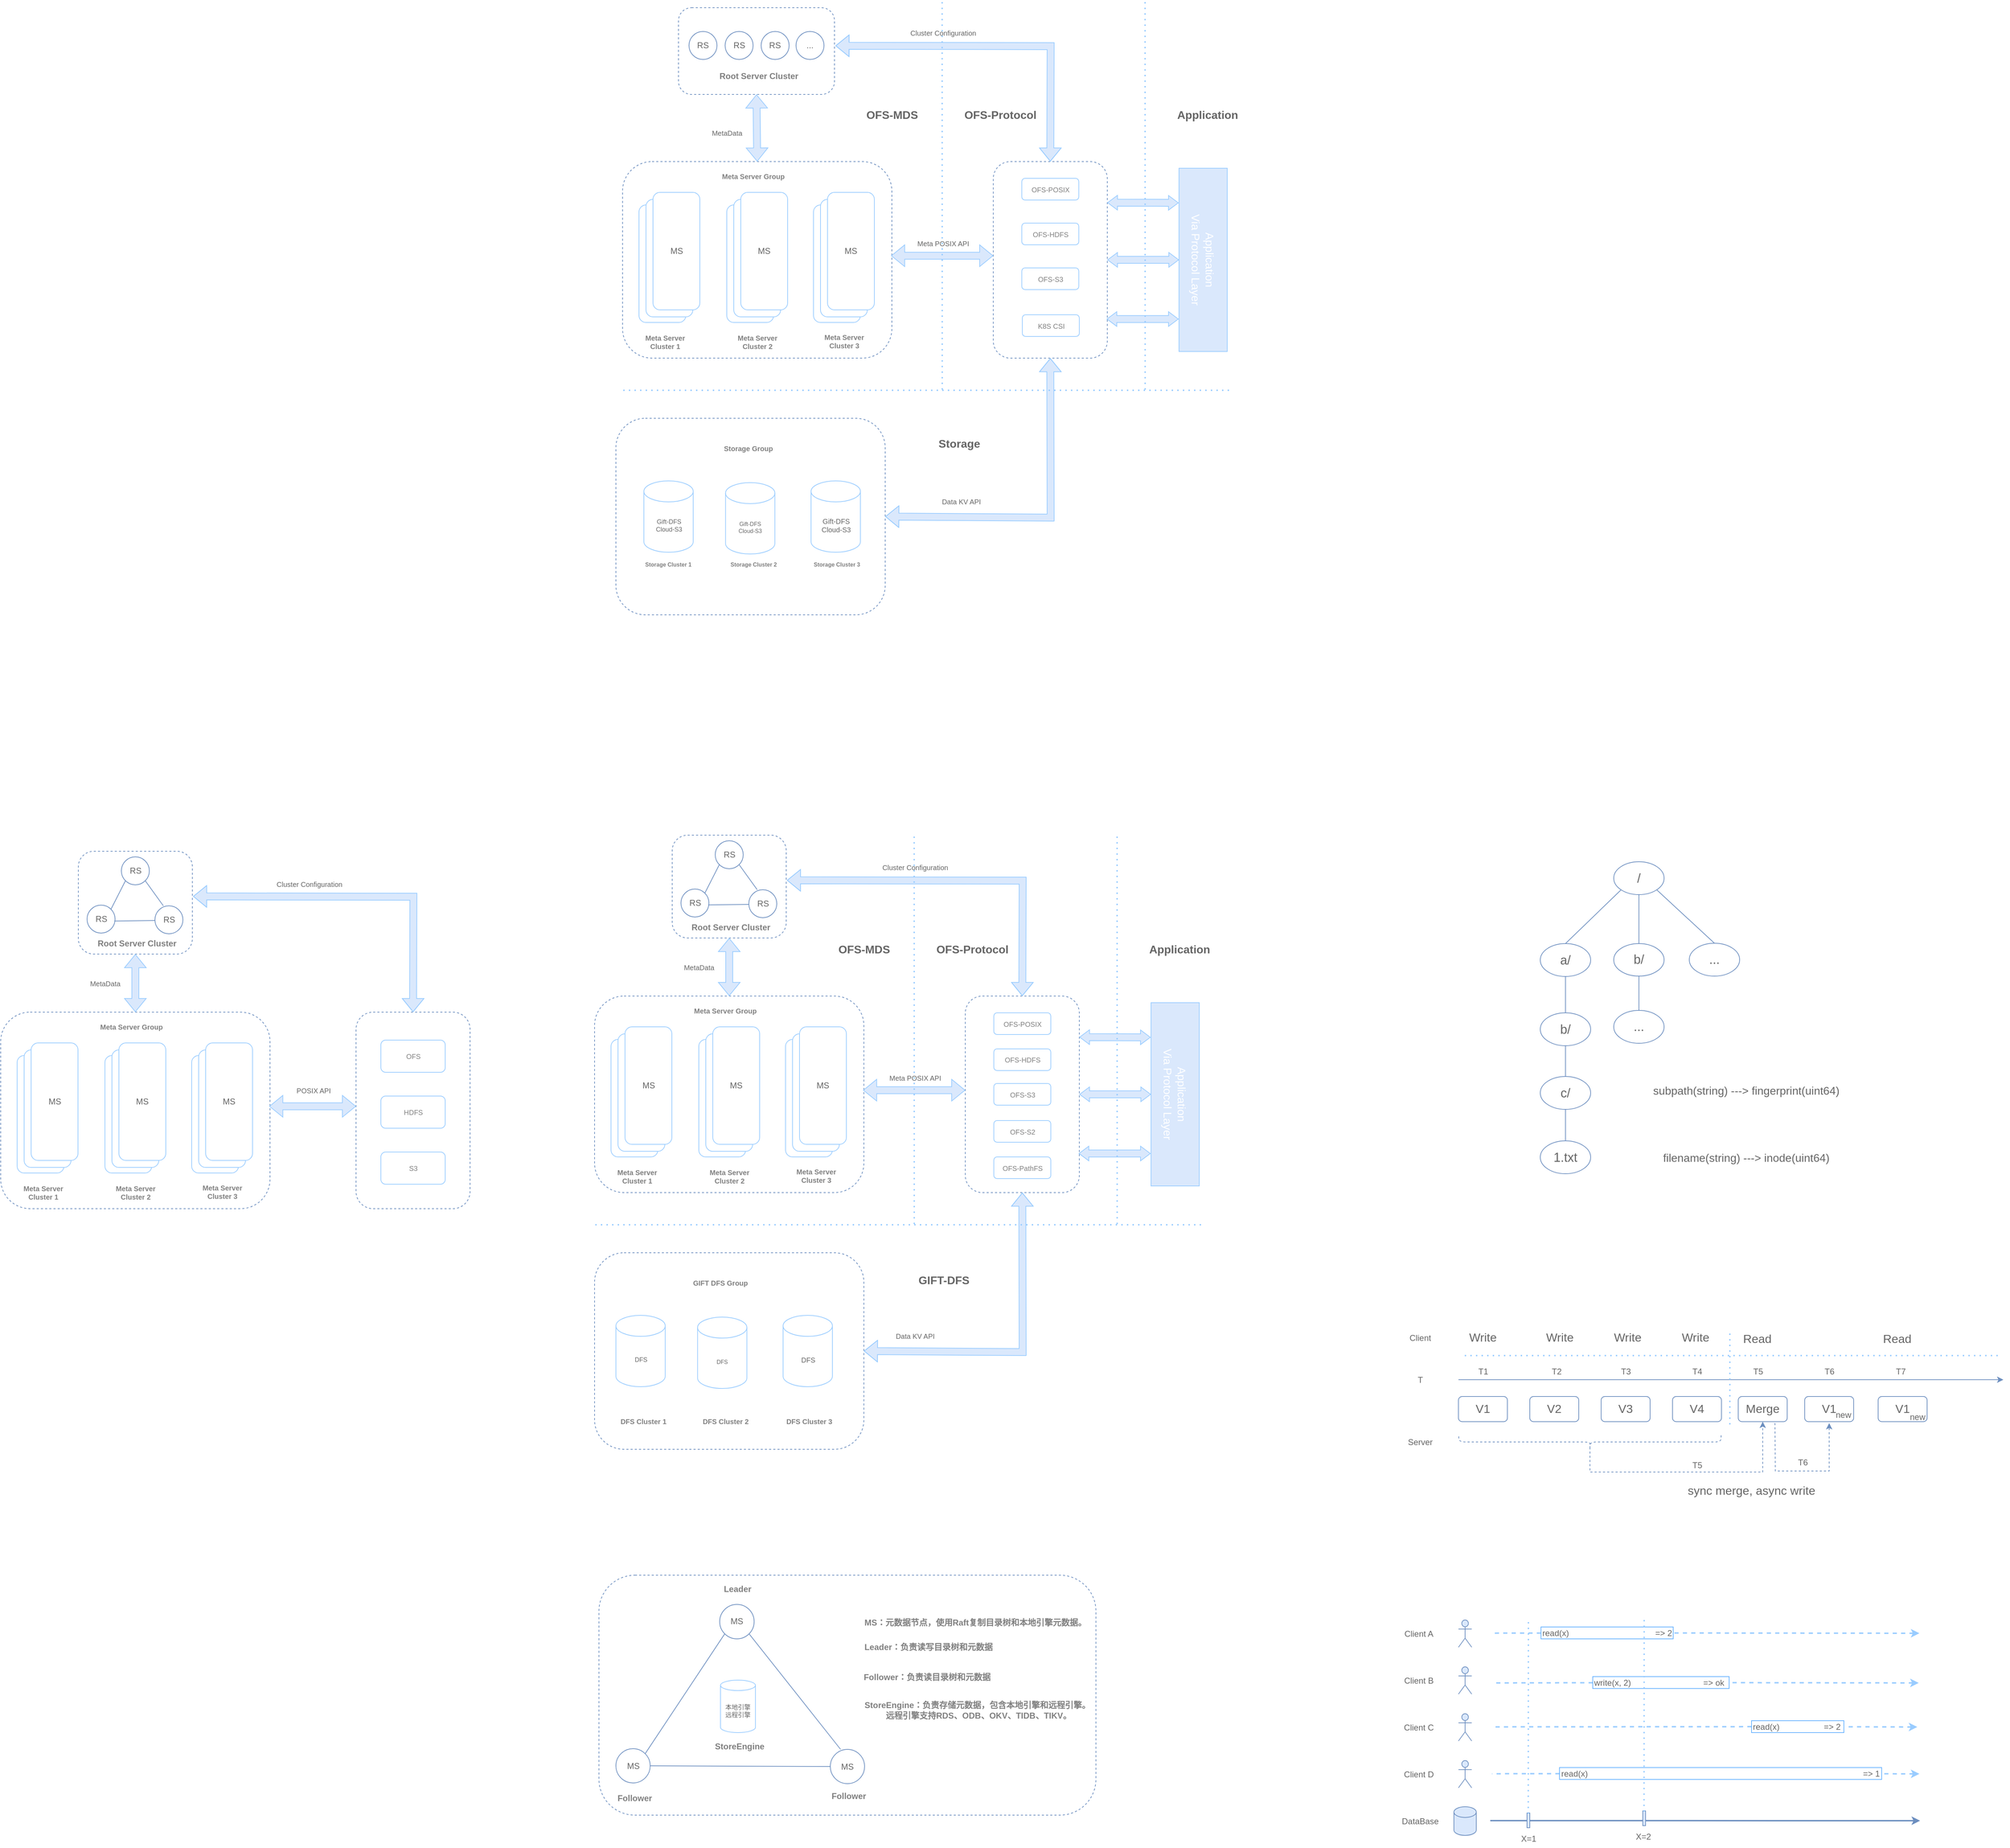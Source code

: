 <mxfile version="20.5.3" type="github">
  <diagram id="mXeUBK0sGIgF46-XZ_O8" name="第 1 页">
    <mxGraphModel dx="1901" dy="2225" grid="0" gridSize="10" guides="1" tooltips="1" connect="1" arrows="1" fold="1" page="0" pageScale="1" pageWidth="827" pageHeight="1169" math="0" shadow="0">
      <root>
        <mxCell id="0" />
        <mxCell id="1" parent="0" />
        <mxCell id="K0Wn1v-OgDyLdBBbabZl-1" value="" style="rounded=1;whiteSpace=wrap;html=1;fillColor=none;dashed=1;strokeColor=#6c8ebf;" parent="1" vertex="1">
          <mxGeometry x="171" y="130" width="163" height="147" as="geometry" />
        </mxCell>
        <mxCell id="K0Wn1v-OgDyLdBBbabZl-2" value="RS" style="ellipse;whiteSpace=wrap;html=1;aspect=fixed;fillColor=none;strokeColor=#6c8ebf;fontColor=#666666;" parent="1" vertex="1">
          <mxGeometry x="232.5" y="138" width="40" height="40" as="geometry" />
        </mxCell>
        <mxCell id="K0Wn1v-OgDyLdBBbabZl-3" value="RS" style="ellipse;whiteSpace=wrap;html=1;aspect=fixed;fillColor=none;strokeColor=#6c8ebf;fontColor=#666666;" parent="1" vertex="1">
          <mxGeometry x="183.5" y="207" width="40" height="40" as="geometry" />
        </mxCell>
        <mxCell id="K0Wn1v-OgDyLdBBbabZl-4" value="RS" style="ellipse;whiteSpace=wrap;html=1;aspect=fixed;fillColor=none;strokeColor=#6c8ebf;fontColor=#666666;" parent="1" vertex="1">
          <mxGeometry x="280.5" y="208" width="40" height="40" as="geometry" />
        </mxCell>
        <mxCell id="K0Wn1v-OgDyLdBBbabZl-5" value="" style="endArrow=none;html=1;rounded=0;entryX=0;entryY=1;entryDx=0;entryDy=0;exitX=1;exitY=0;exitDx=0;exitDy=0;fillColor=#dae8fc;strokeColor=#6c8ebf;" parent="1" source="K0Wn1v-OgDyLdBBbabZl-3" target="K0Wn1v-OgDyLdBBbabZl-2" edge="1">
          <mxGeometry width="50" height="50" relative="1" as="geometry">
            <mxPoint x="196.5" y="218" as="sourcePoint" />
            <mxPoint x="232.5" y="188" as="targetPoint" />
          </mxGeometry>
        </mxCell>
        <mxCell id="K0Wn1v-OgDyLdBBbabZl-6" value="" style="endArrow=none;html=1;rounded=0;exitX=1;exitY=0;exitDx=0;exitDy=0;fillColor=#dae8fc;strokeColor=#6c8ebf;entryX=0;entryY=0.5;entryDx=0;entryDy=0;" parent="1" edge="1">
          <mxGeometry width="50" height="50" relative="1" as="geometry">
            <mxPoint x="222.502" y="229.718" as="sourcePoint" />
            <mxPoint x="280.5" y="229" as="targetPoint" />
          </mxGeometry>
        </mxCell>
        <mxCell id="K0Wn1v-OgDyLdBBbabZl-7" value="" style="endArrow=none;html=1;rounded=0;entryX=0.3;entryY=0;entryDx=0;entryDy=0;fillColor=#dae8fc;strokeColor=#6c8ebf;entryPerimeter=0;exitX=1;exitY=1;exitDx=0;exitDy=0;" parent="1" source="K0Wn1v-OgDyLdBBbabZl-2" target="K0Wn1v-OgDyLdBBbabZl-4" edge="1">
          <mxGeometry width="50" height="50" relative="1" as="geometry">
            <mxPoint x="272.5" y="168" as="sourcePoint" />
            <mxPoint x="332.5" y="168" as="targetPoint" />
          </mxGeometry>
        </mxCell>
        <mxCell id="K0Wn1v-OgDyLdBBbabZl-8" value="&lt;b&gt;Root Server Cluster&lt;/b&gt;" style="text;html=1;strokeColor=none;fillColor=none;align=center;verticalAlign=middle;whiteSpace=wrap;rounded=0;dashed=1;fontColor=#808080;" parent="1" vertex="1">
          <mxGeometry x="197" y="247" width="116" height="30" as="geometry" />
        </mxCell>
        <mxCell id="K0Wn1v-OgDyLdBBbabZl-9" value="" style="rounded=1;whiteSpace=wrap;html=1;strokeColor=#99CCFF;" parent="1" vertex="1">
          <mxGeometry x="83.5" y="422" width="67" height="168" as="geometry" />
        </mxCell>
        <mxCell id="K0Wn1v-OgDyLdBBbabZl-10" value="" style="rounded=1;whiteSpace=wrap;html=1;strokeColor=#99CCFF;" parent="1" vertex="1">
          <mxGeometry x="93.5" y="414" width="67" height="168" as="geometry" />
        </mxCell>
        <mxCell id="K0Wn1v-OgDyLdBBbabZl-11" value="&lt;font color=&quot;#666666&quot;&gt;MS&lt;/font&gt;" style="rounded=1;whiteSpace=wrap;html=1;strokeColor=#99CCFF;" parent="1" vertex="1">
          <mxGeometry x="103.5" y="404" width="67" height="168" as="geometry" />
        </mxCell>
        <mxCell id="K0Wn1v-OgDyLdBBbabZl-12" value="" style="rounded=1;whiteSpace=wrap;html=1;strokeColor=#99CCFF;" parent="1" vertex="1">
          <mxGeometry x="209" y="422" width="67" height="168" as="geometry" />
        </mxCell>
        <mxCell id="K0Wn1v-OgDyLdBBbabZl-13" value="" style="rounded=1;whiteSpace=wrap;html=1;strokeColor=#99CCFF;" parent="1" vertex="1">
          <mxGeometry x="219" y="414" width="67" height="168" as="geometry" />
        </mxCell>
        <mxCell id="K0Wn1v-OgDyLdBBbabZl-14" value="&lt;font color=&quot;#666666&quot;&gt;MS&lt;/font&gt;" style="rounded=1;whiteSpace=wrap;html=1;strokeColor=#99CCFF;" parent="1" vertex="1">
          <mxGeometry x="229" y="404" width="67" height="168" as="geometry" />
        </mxCell>
        <mxCell id="K0Wn1v-OgDyLdBBbabZl-15" value="" style="rounded=1;whiteSpace=wrap;html=1;strokeColor=#99CCFF;" parent="1" vertex="1">
          <mxGeometry x="333" y="422" width="67" height="168" as="geometry" />
        </mxCell>
        <mxCell id="K0Wn1v-OgDyLdBBbabZl-16" value="" style="rounded=1;whiteSpace=wrap;html=1;strokeColor=#99CCFF;" parent="1" vertex="1">
          <mxGeometry x="343" y="414" width="67" height="168" as="geometry" />
        </mxCell>
        <mxCell id="K0Wn1v-OgDyLdBBbabZl-17" value="&lt;font color=&quot;#666666&quot;&gt;MS&lt;/font&gt;" style="rounded=1;whiteSpace=wrap;html=1;strokeColor=#99CCFF;" parent="1" vertex="1">
          <mxGeometry x="353" y="404" width="67" height="168" as="geometry" />
        </mxCell>
        <mxCell id="K0Wn1v-OgDyLdBBbabZl-18" value="&lt;b style=&quot;font-size: 10px;&quot;&gt;&lt;font style=&quot;font-size: 10px;&quot;&gt;Meta Server Cluster 1&lt;/font&gt;&lt;/b&gt;" style="text;html=1;strokeColor=none;fillColor=none;align=center;verticalAlign=middle;whiteSpace=wrap;rounded=0;dashed=1;fontColor=#808080;fontSize=10;" parent="1" vertex="1">
          <mxGeometry x="81" y="603" width="79.5" height="30" as="geometry" />
        </mxCell>
        <mxCell id="K0Wn1v-OgDyLdBBbabZl-19" value="&lt;b style=&quot;font-size: 10px&quot;&gt;&lt;font style=&quot;font-size: 10px&quot;&gt;Meta Server Cluster 2&lt;/font&gt;&lt;/b&gt;" style="text;html=1;strokeColor=none;fillColor=none;align=center;verticalAlign=middle;whiteSpace=wrap;rounded=0;dashed=1;fontColor=#808080;fontSize=10;" parent="1" vertex="1">
          <mxGeometry x="212.75" y="603" width="79.5" height="30" as="geometry" />
        </mxCell>
        <mxCell id="K0Wn1v-OgDyLdBBbabZl-20" value="&lt;b style=&quot;font-size: 10px&quot;&gt;&lt;font style=&quot;font-size: 10px&quot;&gt;Meta Server Cluster 3&lt;/font&gt;&lt;/b&gt;" style="text;html=1;strokeColor=none;fillColor=none;align=center;verticalAlign=middle;whiteSpace=wrap;rounded=0;dashed=1;fontColor=#808080;fontSize=10;" parent="1" vertex="1">
          <mxGeometry x="336.75" y="602" width="79.5" height="30" as="geometry" />
        </mxCell>
        <mxCell id="K0Wn1v-OgDyLdBBbabZl-21" value="" style="rounded=1;whiteSpace=wrap;html=1;fillColor=none;dashed=1;strokeColor=#6c8ebf;" parent="1" vertex="1">
          <mxGeometry x="60" y="360" width="385" height="281" as="geometry" />
        </mxCell>
        <mxCell id="K0Wn1v-OgDyLdBBbabZl-22" value="&lt;b style=&quot;font-size: 10px&quot;&gt;&lt;font style=&quot;font-size: 10px&quot;&gt;Meta Server Group&lt;/font&gt;&lt;/b&gt;" style="text;html=1;strokeColor=none;fillColor=none;align=center;verticalAlign=middle;whiteSpace=wrap;rounded=0;dashed=1;fontColor=#808080;fontSize=10;" parent="1" vertex="1">
          <mxGeometry x="187" y="366" width="120" height="30" as="geometry" />
        </mxCell>
        <mxCell id="K0Wn1v-OgDyLdBBbabZl-23" value="OFS" style="rounded=1;whiteSpace=wrap;html=1;fontSize=10;fontColor=#808080;strokeColor=#99CCFF;fillColor=default;" parent="1" vertex="1">
          <mxGeometry x="603.5" y="400" width="92" height="46" as="geometry" />
        </mxCell>
        <mxCell id="K0Wn1v-OgDyLdBBbabZl-24" value="HDFS" style="rounded=1;whiteSpace=wrap;html=1;fontSize=10;fontColor=#808080;strokeColor=#99CCFF;fillColor=default;" parent="1" vertex="1">
          <mxGeometry x="603.5" y="480" width="92" height="46" as="geometry" />
        </mxCell>
        <mxCell id="K0Wn1v-OgDyLdBBbabZl-25" value="S3" style="rounded=1;whiteSpace=wrap;html=1;fontSize=10;fontColor=#808080;strokeColor=#99CCFF;fillColor=default;" parent="1" vertex="1">
          <mxGeometry x="603.5" y="560" width="92" height="46" as="geometry" />
        </mxCell>
        <mxCell id="K0Wn1v-OgDyLdBBbabZl-26" value="" style="rounded=1;whiteSpace=wrap;html=1;fillColor=none;dashed=1;strokeColor=#6c8ebf;" parent="1" vertex="1">
          <mxGeometry x="568" y="360" width="163" height="281" as="geometry" />
        </mxCell>
        <mxCell id="K0Wn1v-OgDyLdBBbabZl-27" value="" style="shape=flexArrow;endArrow=classic;startArrow=classic;html=1;rounded=0;fontSize=10;fontColor=#808080;entryX=0;entryY=0.479;entryDx=0;entryDy=0;exitX=0.997;exitY=0.479;exitDx=0;exitDy=0;exitPerimeter=0;entryPerimeter=0;fillColor=#dae8fc;strokeColor=#99CCFF;" parent="1" source="K0Wn1v-OgDyLdBBbabZl-21" target="K0Wn1v-OgDyLdBBbabZl-26" edge="1">
          <mxGeometry width="100" height="100" relative="1" as="geometry">
            <mxPoint x="445" y="506" as="sourcePoint" />
            <mxPoint x="545" y="406" as="targetPoint" />
          </mxGeometry>
        </mxCell>
        <mxCell id="K0Wn1v-OgDyLdBBbabZl-28" value="POSIX API" style="text;html=1;align=center;verticalAlign=middle;resizable=0;points=[];autosize=1;strokeColor=none;fillColor=none;fontSize=10;fontColor=#666666;" parent="1" vertex="1">
          <mxGeometry x="472" y="464" width="69" height="16" as="geometry" />
        </mxCell>
        <mxCell id="K0Wn1v-OgDyLdBBbabZl-29" value="" style="shape=flexArrow;endArrow=classic;startArrow=classic;html=1;rounded=0;fontSize=10;fontColor=#808080;fillColor=#dae8fc;strokeColor=#99CCFF;exitX=1.006;exitY=0.439;exitDx=0;exitDy=0;exitPerimeter=0;entryX=0.5;entryY=0;entryDx=0;entryDy=0;" parent="1" source="K0Wn1v-OgDyLdBBbabZl-1" target="K0Wn1v-OgDyLdBBbabZl-26" edge="1">
          <mxGeometry width="100" height="100" relative="1" as="geometry">
            <mxPoint x="367.053" y="225.444" as="sourcePoint" />
            <mxPoint x="643.024" y="357.562" as="targetPoint" />
            <Array as="points">
              <mxPoint x="650" y="195" />
            </Array>
          </mxGeometry>
        </mxCell>
        <mxCell id="K0Wn1v-OgDyLdBBbabZl-30" value="Cluster Configuration" style="text;html=1;align=center;verticalAlign=middle;resizable=0;points=[];autosize=1;strokeColor=none;fillColor=none;fontSize=10;fontColor=#666666;" parent="1" vertex="1">
          <mxGeometry x="439" y="169" width="123" height="16" as="geometry" />
        </mxCell>
        <mxCell id="K0Wn1v-OgDyLdBBbabZl-31" value="" style="shape=flexArrow;endArrow=classic;startArrow=classic;html=1;rounded=0;fontSize=10;fontColor=#808080;entryX=0.5;entryY=0;entryDx=0;entryDy=0;exitX=0.5;exitY=1;exitDx=0;exitDy=0;fillColor=#dae8fc;strokeColor=#99CCFF;" parent="1" source="K0Wn1v-OgDyLdBBbabZl-1" target="K0Wn1v-OgDyLdBBbabZl-21" edge="1">
          <mxGeometry width="100" height="100" relative="1" as="geometry">
            <mxPoint x="261.005" y="284.999" as="sourcePoint" />
            <mxPoint x="385.16" y="284.999" as="targetPoint" />
          </mxGeometry>
        </mxCell>
        <mxCell id="K0Wn1v-OgDyLdBBbabZl-32" value="MetaData" style="text;html=1;align=center;verticalAlign=middle;resizable=0;points=[];autosize=1;strokeColor=none;fillColor=none;fontSize=10;fontColor=#666666;" parent="1" vertex="1">
          <mxGeometry x="178" y="311" width="62" height="16" as="geometry" />
        </mxCell>
        <mxCell id="K0Wn1v-OgDyLdBBbabZl-33" value="" style="rounded=1;whiteSpace=wrap;html=1;fillColor=none;dashed=1;strokeColor=#6c8ebf;" parent="1" vertex="1">
          <mxGeometry x="1020" y="107" width="163" height="147" as="geometry" />
        </mxCell>
        <mxCell id="K0Wn1v-OgDyLdBBbabZl-34" value="RS" style="ellipse;whiteSpace=wrap;html=1;aspect=fixed;fillColor=none;strokeColor=#6c8ebf;fontColor=#666666;" parent="1" vertex="1">
          <mxGeometry x="1081.5" y="115" width="40" height="40" as="geometry" />
        </mxCell>
        <mxCell id="K0Wn1v-OgDyLdBBbabZl-35" value="RS" style="ellipse;whiteSpace=wrap;html=1;aspect=fixed;fillColor=none;strokeColor=#6c8ebf;fontColor=#666666;" parent="1" vertex="1">
          <mxGeometry x="1032.5" y="184" width="40" height="40" as="geometry" />
        </mxCell>
        <mxCell id="K0Wn1v-OgDyLdBBbabZl-36" value="RS" style="ellipse;whiteSpace=wrap;html=1;aspect=fixed;fillColor=none;strokeColor=#6c8ebf;fontColor=#666666;" parent="1" vertex="1">
          <mxGeometry x="1129.5" y="185" width="40" height="40" as="geometry" />
        </mxCell>
        <mxCell id="K0Wn1v-OgDyLdBBbabZl-37" value="" style="endArrow=none;html=1;rounded=0;entryX=0;entryY=1;entryDx=0;entryDy=0;exitX=1;exitY=0;exitDx=0;exitDy=0;fillColor=#dae8fc;strokeColor=#6c8ebf;" parent="1" source="K0Wn1v-OgDyLdBBbabZl-35" target="K0Wn1v-OgDyLdBBbabZl-34" edge="1">
          <mxGeometry width="50" height="50" relative="1" as="geometry">
            <mxPoint x="1045.5" y="195" as="sourcePoint" />
            <mxPoint x="1081.5" y="165" as="targetPoint" />
          </mxGeometry>
        </mxCell>
        <mxCell id="K0Wn1v-OgDyLdBBbabZl-38" value="" style="endArrow=none;html=1;rounded=0;exitX=1;exitY=0;exitDx=0;exitDy=0;fillColor=#dae8fc;strokeColor=#6c8ebf;entryX=0;entryY=0.5;entryDx=0;entryDy=0;" parent="1" edge="1">
          <mxGeometry width="50" height="50" relative="1" as="geometry">
            <mxPoint x="1071.502" y="206.718" as="sourcePoint" />
            <mxPoint x="1129.5" y="206" as="targetPoint" />
          </mxGeometry>
        </mxCell>
        <mxCell id="K0Wn1v-OgDyLdBBbabZl-39" value="" style="endArrow=none;html=1;rounded=0;entryX=0.3;entryY=0;entryDx=0;entryDy=0;fillColor=#dae8fc;strokeColor=#6c8ebf;entryPerimeter=0;exitX=1;exitY=1;exitDx=0;exitDy=0;" parent="1" source="K0Wn1v-OgDyLdBBbabZl-34" target="K0Wn1v-OgDyLdBBbabZl-36" edge="1">
          <mxGeometry width="50" height="50" relative="1" as="geometry">
            <mxPoint x="1121.5" y="145" as="sourcePoint" />
            <mxPoint x="1181.5" y="145" as="targetPoint" />
          </mxGeometry>
        </mxCell>
        <mxCell id="K0Wn1v-OgDyLdBBbabZl-40" value="&lt;b&gt;Root Server Cluster&lt;/b&gt;" style="text;html=1;strokeColor=none;fillColor=none;align=center;verticalAlign=middle;whiteSpace=wrap;rounded=0;dashed=1;fontColor=#808080;" parent="1" vertex="1">
          <mxGeometry x="1046" y="224" width="116" height="30" as="geometry" />
        </mxCell>
        <mxCell id="K0Wn1v-OgDyLdBBbabZl-41" value="" style="rounded=1;whiteSpace=wrap;html=1;strokeColor=#99CCFF;" parent="1" vertex="1">
          <mxGeometry x="932.5" y="399" width="67" height="168" as="geometry" />
        </mxCell>
        <mxCell id="K0Wn1v-OgDyLdBBbabZl-42" value="" style="rounded=1;whiteSpace=wrap;html=1;strokeColor=#99CCFF;" parent="1" vertex="1">
          <mxGeometry x="942.5" y="391" width="67" height="168" as="geometry" />
        </mxCell>
        <mxCell id="K0Wn1v-OgDyLdBBbabZl-43" value="&lt;font color=&quot;#666666&quot;&gt;MS&lt;/font&gt;" style="rounded=1;whiteSpace=wrap;html=1;strokeColor=#99CCFF;" parent="1" vertex="1">
          <mxGeometry x="952.5" y="381" width="67" height="168" as="geometry" />
        </mxCell>
        <mxCell id="K0Wn1v-OgDyLdBBbabZl-44" value="" style="rounded=1;whiteSpace=wrap;html=1;strokeColor=#99CCFF;" parent="1" vertex="1">
          <mxGeometry x="1058" y="399" width="67" height="168" as="geometry" />
        </mxCell>
        <mxCell id="K0Wn1v-OgDyLdBBbabZl-45" value="" style="rounded=1;whiteSpace=wrap;html=1;strokeColor=#99CCFF;" parent="1" vertex="1">
          <mxGeometry x="1068" y="391" width="67" height="168" as="geometry" />
        </mxCell>
        <mxCell id="K0Wn1v-OgDyLdBBbabZl-46" value="&lt;font color=&quot;#666666&quot;&gt;MS&lt;/font&gt;" style="rounded=1;whiteSpace=wrap;html=1;strokeColor=#99CCFF;" parent="1" vertex="1">
          <mxGeometry x="1078" y="381" width="67" height="168" as="geometry" />
        </mxCell>
        <mxCell id="K0Wn1v-OgDyLdBBbabZl-47" value="" style="rounded=1;whiteSpace=wrap;html=1;strokeColor=#99CCFF;" parent="1" vertex="1">
          <mxGeometry x="1182" y="399" width="67" height="168" as="geometry" />
        </mxCell>
        <mxCell id="K0Wn1v-OgDyLdBBbabZl-48" value="" style="rounded=1;whiteSpace=wrap;html=1;strokeColor=#99CCFF;" parent="1" vertex="1">
          <mxGeometry x="1192" y="391" width="67" height="168" as="geometry" />
        </mxCell>
        <mxCell id="K0Wn1v-OgDyLdBBbabZl-49" value="&lt;font color=&quot;#666666&quot;&gt;MS&lt;/font&gt;" style="rounded=1;whiteSpace=wrap;html=1;strokeColor=#99CCFF;" parent="1" vertex="1">
          <mxGeometry x="1202" y="381" width="67" height="168" as="geometry" />
        </mxCell>
        <mxCell id="K0Wn1v-OgDyLdBBbabZl-50" value="&lt;b style=&quot;font-size: 10px;&quot;&gt;&lt;font style=&quot;font-size: 10px;&quot;&gt;Meta Server Cluster 1&lt;/font&gt;&lt;/b&gt;" style="text;html=1;strokeColor=none;fillColor=none;align=center;verticalAlign=middle;whiteSpace=wrap;rounded=0;dashed=1;fontColor=#808080;fontSize=10;" parent="1" vertex="1">
          <mxGeometry x="930" y="580" width="79.5" height="30" as="geometry" />
        </mxCell>
        <mxCell id="K0Wn1v-OgDyLdBBbabZl-51" value="&lt;b style=&quot;font-size: 10px&quot;&gt;&lt;font style=&quot;font-size: 10px&quot;&gt;Meta Server Cluster 2&lt;/font&gt;&lt;/b&gt;" style="text;html=1;strokeColor=none;fillColor=none;align=center;verticalAlign=middle;whiteSpace=wrap;rounded=0;dashed=1;fontColor=#808080;fontSize=10;" parent="1" vertex="1">
          <mxGeometry x="1061.75" y="580" width="79.5" height="30" as="geometry" />
        </mxCell>
        <mxCell id="K0Wn1v-OgDyLdBBbabZl-52" value="&lt;b style=&quot;font-size: 10px&quot;&gt;&lt;font style=&quot;font-size: 10px&quot;&gt;Meta Server Cluster 3&lt;/font&gt;&lt;/b&gt;" style="text;html=1;strokeColor=none;fillColor=none;align=center;verticalAlign=middle;whiteSpace=wrap;rounded=0;dashed=1;fontColor=#808080;fontSize=10;" parent="1" vertex="1">
          <mxGeometry x="1185.75" y="579" width="79.5" height="30" as="geometry" />
        </mxCell>
        <mxCell id="K0Wn1v-OgDyLdBBbabZl-53" value="" style="rounded=1;whiteSpace=wrap;html=1;fillColor=none;dashed=1;strokeColor=#6c8ebf;" parent="1" vertex="1">
          <mxGeometry x="909" y="337" width="385" height="281" as="geometry" />
        </mxCell>
        <mxCell id="K0Wn1v-OgDyLdBBbabZl-54" value="&lt;b style=&quot;font-size: 10px&quot;&gt;&lt;font style=&quot;font-size: 10px&quot;&gt;Meta Server Group&lt;/font&gt;&lt;/b&gt;" style="text;html=1;strokeColor=none;fillColor=none;align=center;verticalAlign=middle;whiteSpace=wrap;rounded=0;dashed=1;fontColor=#808080;fontSize=10;" parent="1" vertex="1">
          <mxGeometry x="1036" y="343" width="120" height="30" as="geometry" />
        </mxCell>
        <mxCell id="K0Wn1v-OgDyLdBBbabZl-55" value="OFS-POSIX" style="rounded=1;whiteSpace=wrap;html=1;fontSize=10;fontColor=#808080;strokeColor=#99CCFF;fillColor=default;" parent="1" vertex="1">
          <mxGeometry x="1479.75" y="361" width="81.5" height="31" as="geometry" />
        </mxCell>
        <mxCell id="K0Wn1v-OgDyLdBBbabZl-56" value="" style="rounded=1;whiteSpace=wrap;html=1;fillColor=none;dashed=1;strokeColor=#6c8ebf;" parent="1" vertex="1">
          <mxGeometry x="1439" y="337" width="163" height="281" as="geometry" />
        </mxCell>
        <mxCell id="K0Wn1v-OgDyLdBBbabZl-57" value="" style="shape=flexArrow;endArrow=classic;startArrow=classic;html=1;rounded=0;fontSize=10;fontColor=#808080;entryX=0;entryY=0.479;entryDx=0;entryDy=0;exitX=0.997;exitY=0.479;exitDx=0;exitDy=0;exitPerimeter=0;entryPerimeter=0;fillColor=#dae8fc;strokeColor=#99CCFF;" parent="1" source="K0Wn1v-OgDyLdBBbabZl-53" target="K0Wn1v-OgDyLdBBbabZl-56" edge="1">
          <mxGeometry width="100" height="100" relative="1" as="geometry">
            <mxPoint x="1294" y="483" as="sourcePoint" />
            <mxPoint x="1394" y="383" as="targetPoint" />
          </mxGeometry>
        </mxCell>
        <mxCell id="K0Wn1v-OgDyLdBBbabZl-58" value="Meta POSIX API" style="text;html=1;align=center;verticalAlign=middle;resizable=0;points=[];autosize=1;strokeColor=none;fillColor=none;fontSize=10;fontColor=#666666;" parent="1" vertex="1">
          <mxGeometry x="1317" y="446" width="99" height="16" as="geometry" />
        </mxCell>
        <mxCell id="K0Wn1v-OgDyLdBBbabZl-59" value="" style="shape=flexArrow;endArrow=classic;startArrow=classic;html=1;rounded=0;fontSize=10;fontColor=#808080;fillColor=#dae8fc;strokeColor=#99CCFF;exitX=1.006;exitY=0.439;exitDx=0;exitDy=0;exitPerimeter=0;entryX=0.5;entryY=0;entryDx=0;entryDy=0;" parent="1" source="K0Wn1v-OgDyLdBBbabZl-33" target="K0Wn1v-OgDyLdBBbabZl-56" edge="1">
          <mxGeometry width="100" height="100" relative="1" as="geometry">
            <mxPoint x="1216.053" y="202.444" as="sourcePoint" />
            <mxPoint x="1492.024" y="334.562" as="targetPoint" />
            <Array as="points">
              <mxPoint x="1521" y="172" />
            </Array>
          </mxGeometry>
        </mxCell>
        <mxCell id="K0Wn1v-OgDyLdBBbabZl-60" value="Cluster Configuration" style="text;html=1;align=center;verticalAlign=middle;resizable=0;points=[];autosize=1;strokeColor=none;fillColor=none;fontSize=10;fontColor=#666666;" parent="1" vertex="1">
          <mxGeometry x="1305" y="145" width="123" height="16" as="geometry" />
        </mxCell>
        <mxCell id="K0Wn1v-OgDyLdBBbabZl-61" value="" style="shape=flexArrow;endArrow=classic;startArrow=classic;html=1;rounded=0;fontSize=10;fontColor=#808080;entryX=0.5;entryY=0;entryDx=0;entryDy=0;exitX=0.5;exitY=1;exitDx=0;exitDy=0;fillColor=#dae8fc;strokeColor=#99CCFF;" parent="1" source="K0Wn1v-OgDyLdBBbabZl-33" target="K0Wn1v-OgDyLdBBbabZl-53" edge="1">
          <mxGeometry width="100" height="100" relative="1" as="geometry">
            <mxPoint x="1110.005" y="261.999" as="sourcePoint" />
            <mxPoint x="1234.16" y="261.999" as="targetPoint" />
          </mxGeometry>
        </mxCell>
        <mxCell id="K0Wn1v-OgDyLdBBbabZl-62" value="MetaData" style="text;html=1;align=center;verticalAlign=middle;resizable=0;points=[];autosize=1;strokeColor=none;fillColor=none;fontSize=10;fontColor=#666666;" parent="1" vertex="1">
          <mxGeometry x="1027" y="288" width="62" height="16" as="geometry" />
        </mxCell>
        <mxCell id="K0Wn1v-OgDyLdBBbabZl-63" value="&lt;b style=&quot;font-size: 10px&quot;&gt;&lt;font style=&quot;font-size: 10px&quot;&gt;DFS Cluster 1&lt;/font&gt;&lt;/b&gt;" style="text;html=1;strokeColor=none;fillColor=none;align=center;verticalAlign=middle;whiteSpace=wrap;rounded=0;dashed=1;fontColor=#808080;fontSize=10;" parent="1" vertex="1">
          <mxGeometry x="936.5" y="929.5" width="83.5" height="30" as="geometry" />
        </mxCell>
        <mxCell id="K0Wn1v-OgDyLdBBbabZl-64" value="&lt;b style=&quot;font-size: 10px&quot;&gt;&lt;font style=&quot;font-size: 10px&quot;&gt;DFS Cluster 2&lt;/font&gt;&lt;/b&gt;" style="text;html=1;strokeColor=none;fillColor=none;align=center;verticalAlign=middle;whiteSpace=wrap;rounded=0;dashed=1;fontColor=#808080;fontSize=10;" parent="1" vertex="1">
          <mxGeometry x="1054.63" y="929.5" width="82.75" height="30" as="geometry" />
        </mxCell>
        <mxCell id="K0Wn1v-OgDyLdBBbabZl-65" value="&lt;b style=&quot;font-size: 10px&quot;&gt;&lt;font style=&quot;font-size: 10px&quot;&gt;DFS Cluster 3&lt;/font&gt;&lt;/b&gt;" style="text;html=1;strokeColor=none;fillColor=none;align=center;verticalAlign=middle;whiteSpace=wrap;rounded=0;dashed=1;fontColor=#808080;fontSize=10;" parent="1" vertex="1">
          <mxGeometry x="1172.63" y="929.5" width="85.75" height="30" as="geometry" />
        </mxCell>
        <mxCell id="K0Wn1v-OgDyLdBBbabZl-66" value="" style="rounded=1;whiteSpace=wrap;html=1;fillColor=none;dashed=1;strokeColor=#6c8ebf;" parent="1" vertex="1">
          <mxGeometry x="909" y="704" width="385" height="281" as="geometry" />
        </mxCell>
        <mxCell id="K0Wn1v-OgDyLdBBbabZl-67" value="&lt;b style=&quot;font-size: 10px&quot;&gt;&lt;font style=&quot;font-size: 10px&quot;&gt;GIFT DFS Group&lt;/font&gt;&lt;/b&gt;" style="text;html=1;strokeColor=none;fillColor=none;align=center;verticalAlign=middle;whiteSpace=wrap;rounded=0;dashed=1;fontColor=#808080;fontSize=10;" parent="1" vertex="1">
          <mxGeometry x="1029" y="731.5" width="120" height="30" as="geometry" />
        </mxCell>
        <mxCell id="K0Wn1v-OgDyLdBBbabZl-68" value="" style="shape=flexArrow;endArrow=classic;startArrow=classic;html=1;rounded=0;fontSize=10;fontColor=#808080;entryX=1;entryY=0.5;entryDx=0;entryDy=0;exitX=0.5;exitY=1;exitDx=0;exitDy=0;fillColor=#dae8fc;strokeColor=#99CCFF;" parent="1" source="K0Wn1v-OgDyLdBBbabZl-56" target="K0Wn1v-OgDyLdBBbabZl-66" edge="1">
          <mxGeometry width="100" height="100" relative="1" as="geometry">
            <mxPoint x="1485.995" y="658.999" as="sourcePoint" />
            <mxPoint x="1610.15" y="658.999" as="targetPoint" />
            <Array as="points">
              <mxPoint x="1521" y="846" />
            </Array>
          </mxGeometry>
        </mxCell>
        <mxCell id="K0Wn1v-OgDyLdBBbabZl-69" value="Data KV API" style="text;html=1;align=center;verticalAlign=middle;resizable=0;points=[];autosize=1;strokeColor=none;fillColor=none;fontSize=10;fontColor=#666666;" parent="1" vertex="1">
          <mxGeometry x="1328" y="815" width="77" height="16" as="geometry" />
        </mxCell>
        <mxCell id="K0Wn1v-OgDyLdBBbabZl-70" value="" style="endArrow=none;dashed=1;html=1;dashPattern=1 3;strokeWidth=2;rounded=1;fontSize=10;fontColor=#666666;fillColor=#dae8fc;strokeColor=#99CCFF;" parent="1" edge="1">
          <mxGeometry width="50" height="50" relative="1" as="geometry">
            <mxPoint x="1366" y="663" as="sourcePoint" />
            <mxPoint x="1365.88" y="107" as="targetPoint" />
          </mxGeometry>
        </mxCell>
        <mxCell id="K0Wn1v-OgDyLdBBbabZl-71" value="&lt;b style=&quot;font-size: 16px&quot;&gt;OFS-MDS&lt;/b&gt;" style="text;html=1;align=center;verticalAlign=middle;resizable=0;points=[];autosize=1;strokeColor=none;fillColor=none;fontSize=16;fontColor=#666666;" parent="1" vertex="1">
          <mxGeometry x="1252" y="258.5" width="84" height="23" as="geometry" />
        </mxCell>
        <mxCell id="K0Wn1v-OgDyLdBBbabZl-72" value="" style="endArrow=none;dashed=1;html=1;dashPattern=1 3;strokeWidth=2;rounded=1;fontSize=10;fontColor=#666666;fillColor=#dae8fc;strokeColor=#99CCFF;" parent="1" edge="1">
          <mxGeometry width="50" height="50" relative="1" as="geometry">
            <mxPoint x="1776" y="664" as="sourcePoint" />
            <mxPoint x="909.0" y="664" as="targetPoint" />
          </mxGeometry>
        </mxCell>
        <mxCell id="K0Wn1v-OgDyLdBBbabZl-73" value="&lt;b&gt;OFS-Protocol&amp;nbsp;&lt;/b&gt;" style="text;html=1;align=center;verticalAlign=middle;resizable=0;points=[];autosize=1;strokeColor=none;fillColor=none;fontSize=16;fontColor=#666666;" parent="1" vertex="1">
          <mxGeometry x="1392" y="258.5" width="118" height="23" as="geometry" />
        </mxCell>
        <mxCell id="K0Wn1v-OgDyLdBBbabZl-74" value="&lt;b style=&quot;font-size: 16px&quot;&gt;GIFT-DFS&lt;/b&gt;" style="text;html=1;align=center;verticalAlign=middle;resizable=0;points=[];autosize=1;strokeColor=none;fillColor=none;fontSize=16;fontColor=#666666;" parent="1" vertex="1">
          <mxGeometry x="1366" y="731.5" width="83" height="23" as="geometry" />
        </mxCell>
        <mxCell id="K0Wn1v-OgDyLdBBbabZl-75" value="Application&lt;br&gt;Via Protocol Layer" style="rounded=0;whiteSpace=wrap;html=1;fontSize=16;strokeColor=#99CCFF;fillColor=#dae8fc;rotation=90;fontColor=#FFFFFF;" parent="1" vertex="1">
          <mxGeometry x="1608" y="443" width="262" height="69" as="geometry" />
        </mxCell>
        <mxCell id="K0Wn1v-OgDyLdBBbabZl-76" value="" style="shape=flexArrow;endArrow=classic;startArrow=classic;html=1;rounded=0;fontSize=10;fontColor=#808080;fillColor=#dae8fc;strokeColor=#99CCFF;startWidth=10;startSize=4.35;endWidth=10;endSize=4.35;exitX=1;exitY=0.209;exitDx=0;exitDy=0;exitPerimeter=0;" parent="1" source="K0Wn1v-OgDyLdBBbabZl-56" edge="1">
          <mxGeometry width="100" height="100" relative="1" as="geometry">
            <mxPoint x="1602.005" y="396.129" as="sourcePoint" />
            <mxPoint x="1704.0" y="396" as="targetPoint" />
          </mxGeometry>
        </mxCell>
        <mxCell id="K0Wn1v-OgDyLdBBbabZl-77" value="" style="shape=flexArrow;endArrow=classic;startArrow=classic;html=1;rounded=0;fontSize=10;fontColor=#808080;fillColor=#dae8fc;strokeColor=#99CCFF;startWidth=10;startSize=4.35;endWidth=10;endSize=4.35;" parent="1" source="K0Wn1v-OgDyLdBBbabZl-56" target="K0Wn1v-OgDyLdBBbabZl-75" edge="1">
          <mxGeometry width="100" height="100" relative="1" as="geometry">
            <mxPoint x="1602.005" y="479.759" as="sourcePoint" />
            <mxPoint x="1699" y="479.38" as="targetPoint" />
          </mxGeometry>
        </mxCell>
        <mxCell id="K0Wn1v-OgDyLdBBbabZl-78" value="" style="shape=flexArrow;endArrow=classic;startArrow=classic;html=1;rounded=0;fontSize=10;fontColor=#808080;fillColor=#dae8fc;strokeColor=#99CCFF;startWidth=10;startSize=4.35;endWidth=10;endSize=4.35;entryX=0.823;entryY=1.007;entryDx=0;entryDy=0;entryPerimeter=0;exitX=0.994;exitY=0.801;exitDx=0;exitDy=0;exitPerimeter=0;" parent="1" source="K0Wn1v-OgDyLdBBbabZl-56" target="K0Wn1v-OgDyLdBBbabZl-75" edge="1">
          <mxGeometry width="100" height="100" relative="1" as="geometry">
            <mxPoint x="1601" y="557" as="sourcePoint" />
            <mxPoint x="1699" y="575" as="targetPoint" />
          </mxGeometry>
        </mxCell>
        <mxCell id="K0Wn1v-OgDyLdBBbabZl-79" value="" style="endArrow=none;dashed=1;html=1;dashPattern=1 3;strokeWidth=2;rounded=1;fontSize=10;fontColor=#666666;fillColor=#dae8fc;strokeColor=#99CCFF;" parent="1" edge="1">
          <mxGeometry width="50" height="50" relative="1" as="geometry">
            <mxPoint x="1656.12" y="663" as="sourcePoint" />
            <mxPoint x="1656.0" y="107" as="targetPoint" />
          </mxGeometry>
        </mxCell>
        <mxCell id="K0Wn1v-OgDyLdBBbabZl-80" value="&lt;b&gt;Application&lt;/b&gt;" style="text;html=1;align=center;verticalAlign=middle;resizable=0;points=[];autosize=1;strokeColor=none;fillColor=none;fontSize=16;fontColor=#666666;" parent="1" vertex="1">
          <mxGeometry x="1696" y="258.5" width="97" height="23" as="geometry" />
        </mxCell>
        <mxCell id="K0Wn1v-OgDyLdBBbabZl-81" value="&lt;font color=&quot;#666666&quot; style=&quot;font-size: 9px;&quot;&gt;DFS&lt;/font&gt;" style="shape=cylinder3;whiteSpace=wrap;html=1;boundedLbl=1;backgroundOutline=1;size=15;rounded=0;fontSize=9;fontColor=#FFFFFF;strokeColor=#99CCFF;fillColor=default;" parent="1" vertex="1">
          <mxGeometry x="939.5" y="793.5" width="70.5" height="102" as="geometry" />
        </mxCell>
        <mxCell id="K0Wn1v-OgDyLdBBbabZl-82" value="&lt;font color=&quot;#666666&quot; style=&quot;font-size: 8px;&quot;&gt;DFS&lt;/font&gt;" style="shape=cylinder3;whiteSpace=wrap;html=1;boundedLbl=1;backgroundOutline=1;size=15;rounded=0;fontSize=8;fontColor=#FFFFFF;strokeColor=#99CCFF;fillColor=default;" parent="1" vertex="1">
          <mxGeometry x="1056.25" y="796" width="70.5" height="102" as="geometry" />
        </mxCell>
        <mxCell id="K0Wn1v-OgDyLdBBbabZl-83" value="&lt;font color=&quot;#666666&quot; style=&quot;font-size: 10px;&quot;&gt;DFS&lt;/font&gt;" style="shape=cylinder3;whiteSpace=wrap;html=1;boundedLbl=1;backgroundOutline=1;size=15;rounded=0;fontSize=10;fontColor=#FFFFFF;strokeColor=#99CCFF;fillColor=default;" parent="1" vertex="1">
          <mxGeometry x="1178.5" y="793.5" width="70.5" height="102" as="geometry" />
        </mxCell>
        <mxCell id="K0Wn1v-OgDyLdBBbabZl-84" value="OFS-S3" style="rounded=1;whiteSpace=wrap;html=1;fontSize=10;fontColor=#808080;strokeColor=#99CCFF;fillColor=default;" parent="1" vertex="1">
          <mxGeometry x="1479.75" y="462" width="81.5" height="31" as="geometry" />
        </mxCell>
        <mxCell id="K0Wn1v-OgDyLdBBbabZl-85" value="OFS-S2" style="rounded=1;whiteSpace=wrap;html=1;fontSize=10;fontColor=#808080;strokeColor=#99CCFF;fillColor=default;" parent="1" vertex="1">
          <mxGeometry x="1479.75" y="515" width="81.5" height="31" as="geometry" />
        </mxCell>
        <mxCell id="K0Wn1v-OgDyLdBBbabZl-86" value="OFS-PathFS" style="rounded=1;whiteSpace=wrap;html=1;fontSize=10;fontColor=#808080;strokeColor=#99CCFF;fillColor=default;" parent="1" vertex="1">
          <mxGeometry x="1479.75" y="567" width="81.5" height="31" as="geometry" />
        </mxCell>
        <mxCell id="K0Wn1v-OgDyLdBBbabZl-87" value="OFS-HDFS" style="rounded=1;whiteSpace=wrap;html=1;fontSize=10;fontColor=#808080;strokeColor=#99CCFF;fillColor=default;" parent="1" vertex="1">
          <mxGeometry x="1479.75" y="412.5" width="81.5" height="31" as="geometry" />
        </mxCell>
        <mxCell id="K0Wn1v-OgDyLdBBbabZl-88" value="&lt;font style=&quot;font-size: 18px;&quot;&gt;/&lt;/font&gt;" style="ellipse;whiteSpace=wrap;html=1;fillColor=none;strokeColor=#6c8ebf;fontColor=#666666;fontSize=18;" parent="1" vertex="1">
          <mxGeometry x="2366" y="145" width="72" height="47" as="geometry" />
        </mxCell>
        <mxCell id="K0Wn1v-OgDyLdBBbabZl-89" value="&lt;font style=&quot;font-size: 18px;&quot;&gt;&lt;span style=&quot;font-size: 18px;&quot;&gt;a/&lt;/span&gt;&lt;/font&gt;" style="ellipse;whiteSpace=wrap;html=1;fillColor=none;strokeColor=#6c8ebf;fontColor=#666666;fontSize=18;" parent="1" vertex="1">
          <mxGeometry x="2261" y="262" width="72" height="47" as="geometry" />
        </mxCell>
        <mxCell id="K0Wn1v-OgDyLdBBbabZl-90" value="&lt;font style=&quot;font-size: 18px;&quot;&gt;b/&lt;/font&gt;" style="ellipse;whiteSpace=wrap;html=1;fillColor=none;strokeColor=#6c8ebf;fontColor=#666666;fontSize=18;" parent="1" vertex="1">
          <mxGeometry x="2366" y="262" width="72" height="46.5" as="geometry" />
        </mxCell>
        <mxCell id="K0Wn1v-OgDyLdBBbabZl-91" value="&lt;font style=&quot;font-size: 18px;&quot;&gt;...&lt;/font&gt;" style="ellipse;whiteSpace=wrap;html=1;fillColor=none;strokeColor=#6c8ebf;fontColor=#666666;fontSize=18;" parent="1" vertex="1">
          <mxGeometry x="2474" y="261.5" width="72" height="47" as="geometry" />
        </mxCell>
        <mxCell id="K0Wn1v-OgDyLdBBbabZl-92" value="&lt;font style=&quot;font-size: 18px;&quot;&gt;&lt;span style=&quot;font-size: 18px;&quot;&gt;b/&lt;/span&gt;&lt;/font&gt;" style="ellipse;whiteSpace=wrap;html=1;fillColor=none;strokeColor=#6c8ebf;fontColor=#666666;fontSize=18;" parent="1" vertex="1">
          <mxGeometry x="2261" y="361" width="72" height="47" as="geometry" />
        </mxCell>
        <mxCell id="K0Wn1v-OgDyLdBBbabZl-93" value="&lt;font style=&quot;font-size: 18px;&quot;&gt;&lt;span style=&quot;font-size: 18px;&quot;&gt;c/&lt;/span&gt;&lt;/font&gt;" style="ellipse;whiteSpace=wrap;html=1;fillColor=none;strokeColor=#6c8ebf;fontColor=#666666;fontSize=18;" parent="1" vertex="1">
          <mxGeometry x="2261" y="452" width="72" height="47" as="geometry" />
        </mxCell>
        <mxCell id="K0Wn1v-OgDyLdBBbabZl-94" value="&lt;font style=&quot;font-size: 18px;&quot;&gt;&lt;span style=&quot;font-size: 18px;&quot;&gt;1.txt&lt;/span&gt;&lt;/font&gt;" style="ellipse;whiteSpace=wrap;html=1;fillColor=none;strokeColor=#6c8ebf;fontColor=#666666;fontSize=18;" parent="1" vertex="1">
          <mxGeometry x="2261" y="544" width="72" height="47" as="geometry" />
        </mxCell>
        <mxCell id="K0Wn1v-OgDyLdBBbabZl-95" value="&lt;font style=&quot;font-size: 18px;&quot;&gt;...&lt;/font&gt;" style="ellipse;whiteSpace=wrap;html=1;fillColor=none;strokeColor=#6c8ebf;fontColor=#666666;fontSize=18;" parent="1" vertex="1">
          <mxGeometry x="2366" y="357.5" width="72" height="47" as="geometry" />
        </mxCell>
        <mxCell id="K0Wn1v-OgDyLdBBbabZl-96" value="" style="endArrow=none;html=1;rounded=0;exitX=0.5;exitY=0;exitDx=0;exitDy=0;fillColor=#dae8fc;strokeColor=#6c8ebf;entryX=0;entryY=1;entryDx=0;entryDy=0;fontSize=18;fontColor=#666666;" parent="1" source="K0Wn1v-OgDyLdBBbabZl-89" target="K0Wn1v-OgDyLdBBbabZl-88" edge="1">
          <mxGeometry width="50" height="50" relative="1" as="geometry">
            <mxPoint x="2359.002" y="230.718" as="sourcePoint" />
            <mxPoint x="2380" y="182" as="targetPoint" />
          </mxGeometry>
        </mxCell>
        <mxCell id="K0Wn1v-OgDyLdBBbabZl-97" value="" style="endArrow=none;html=1;rounded=0;exitX=0.5;exitY=0;exitDx=0;exitDy=0;fillColor=#dae8fc;strokeColor=#6c8ebf;entryX=0.5;entryY=1;entryDx=0;entryDy=0;fontSize=18;fontColor=#666666;" parent="1" source="K0Wn1v-OgDyLdBBbabZl-90" target="K0Wn1v-OgDyLdBBbabZl-88" edge="1">
          <mxGeometry width="50" height="50" relative="1" as="geometry">
            <mxPoint x="2297.0" y="280" as="sourcePoint" />
            <mxPoint x="2386.35" y="194.989" as="targetPoint" />
          </mxGeometry>
        </mxCell>
        <mxCell id="K0Wn1v-OgDyLdBBbabZl-98" value="" style="endArrow=none;html=1;rounded=0;exitX=0.5;exitY=0;exitDx=0;exitDy=0;fillColor=#dae8fc;strokeColor=#6c8ebf;entryX=1;entryY=1;entryDx=0;entryDy=0;fontSize=18;fontColor=#666666;" parent="1" source="K0Wn1v-OgDyLdBBbabZl-91" target="K0Wn1v-OgDyLdBBbabZl-88" edge="1">
          <mxGeometry width="50" height="50" relative="1" as="geometry">
            <mxPoint x="2307.0" y="290" as="sourcePoint" />
            <mxPoint x="2396.35" y="204.989" as="targetPoint" />
          </mxGeometry>
        </mxCell>
        <mxCell id="K0Wn1v-OgDyLdBBbabZl-99" value="" style="endArrow=none;html=1;rounded=0;exitX=0.5;exitY=0;exitDx=0;exitDy=0;fillColor=#dae8fc;strokeColor=#6c8ebf;entryX=0.5;entryY=1;entryDx=0;entryDy=0;fontSize=18;fontColor=#666666;" parent="1" source="K0Wn1v-OgDyLdBBbabZl-95" target="K0Wn1v-OgDyLdBBbabZl-90" edge="1">
          <mxGeometry width="50" height="50" relative="1" as="geometry">
            <mxPoint x="2317.0" y="304" as="sourcePoint" />
            <mxPoint x="2406.35" y="218.989" as="targetPoint" />
          </mxGeometry>
        </mxCell>
        <mxCell id="K0Wn1v-OgDyLdBBbabZl-100" value="" style="endArrow=none;html=1;rounded=0;exitX=0.5;exitY=0;exitDx=0;exitDy=0;fillColor=#dae8fc;strokeColor=#6c8ebf;fontSize=18;fontColor=#666666;" parent="1" source="K0Wn1v-OgDyLdBBbabZl-92" target="K0Wn1v-OgDyLdBBbabZl-89" edge="1">
          <mxGeometry width="50" height="50" relative="1" as="geometry">
            <mxPoint x="2296.38" y="364" as="sourcePoint" />
            <mxPoint x="2296.38" y="309.5" as="targetPoint" />
          </mxGeometry>
        </mxCell>
        <mxCell id="K0Wn1v-OgDyLdBBbabZl-101" value="" style="endArrow=none;html=1;rounded=0;exitX=0.5;exitY=1;exitDx=0;exitDy=0;fillColor=#dae8fc;strokeColor=#6c8ebf;entryX=0.5;entryY=0;entryDx=0;entryDy=0;fontSize=18;fontColor=#666666;" parent="1" source="K0Wn1v-OgDyLdBBbabZl-92" target="K0Wn1v-OgDyLdBBbabZl-93" edge="1">
          <mxGeometry width="50" height="50" relative="1" as="geometry">
            <mxPoint x="2307.0" y="371" as="sourcePoint" />
            <mxPoint x="2288" y="429" as="targetPoint" />
          </mxGeometry>
        </mxCell>
        <mxCell id="K0Wn1v-OgDyLdBBbabZl-102" value="" style="endArrow=none;html=1;rounded=0;exitX=0.5;exitY=0;exitDx=0;exitDy=0;fillColor=#dae8fc;strokeColor=#6c8ebf;entryX=0.5;entryY=1;entryDx=0;entryDy=0;fontSize=18;fontColor=#666666;" parent="1" source="K0Wn1v-OgDyLdBBbabZl-94" target="K0Wn1v-OgDyLdBBbabZl-93" edge="1">
          <mxGeometry width="50" height="50" relative="1" as="geometry">
            <mxPoint x="2317.0" y="381" as="sourcePoint" />
            <mxPoint x="2317.0" y="329.0" as="targetPoint" />
          </mxGeometry>
        </mxCell>
        <mxCell id="K0Wn1v-OgDyLdBBbabZl-103" value="subpath(string) ---&amp;gt; fingerprint(uint64)" style="text;html=1;strokeColor=none;fillColor=none;align=center;verticalAlign=middle;whiteSpace=wrap;rounded=0;fontSize=16;fontColor=#666666;" parent="1" vertex="1">
          <mxGeometry x="2390" y="457" width="331" height="30" as="geometry" />
        </mxCell>
        <mxCell id="K0Wn1v-OgDyLdBBbabZl-104" value="filename(string) ---&amp;gt; inode(uint64)" style="text;html=1;strokeColor=none;fillColor=none;align=center;verticalAlign=middle;whiteSpace=wrap;rounded=0;fontSize=16;fontColor=#666666;" parent="1" vertex="1">
          <mxGeometry x="2398" y="552.5" width="315" height="30" as="geometry" />
        </mxCell>
        <mxCell id="B5Ibk-EEgA5U6pMHII-Q-3" value="V1" style="rounded=1;whiteSpace=wrap;html=1;fillColor=none;strokeColor=#6c8ebf;fontSize=17;fontColor=#666666;" parent="1" vertex="1">
          <mxGeometry x="2144" y="909.5" width="70" height="36" as="geometry" />
        </mxCell>
        <mxCell id="B5Ibk-EEgA5U6pMHII-Q-4" value="V2" style="rounded=1;whiteSpace=wrap;html=1;fillColor=none;strokeColor=#6c8ebf;fontSize=17;fontColor=#666666;" parent="1" vertex="1">
          <mxGeometry x="2246" y="909.5" width="70" height="36" as="geometry" />
        </mxCell>
        <mxCell id="B5Ibk-EEgA5U6pMHII-Q-5" value="V3" style="rounded=1;whiteSpace=wrap;html=1;fillColor=none;strokeColor=#6c8ebf;fontSize=17;fontColor=#666666;" parent="1" vertex="1">
          <mxGeometry x="2348" y="909.5" width="70" height="36" as="geometry" />
        </mxCell>
        <mxCell id="B5Ibk-EEgA5U6pMHII-Q-6" value="V4" style="rounded=1;whiteSpace=wrap;html=1;fillColor=none;strokeColor=#6c8ebf;fontSize=17;fontColor=#666666;" parent="1" vertex="1">
          <mxGeometry x="2450" y="909.5" width="70" height="36" as="geometry" />
        </mxCell>
        <mxCell id="B5Ibk-EEgA5U6pMHII-Q-7" value="" style="endArrow=classic;html=1;rounded=0;fontSize=17;fontColor=#666666;fillColor=#dae8fc;strokeColor=#6c8ebf;" parent="1" edge="1">
          <mxGeometry width="50" height="50" relative="1" as="geometry">
            <mxPoint x="2144" y="885.5" as="sourcePoint" />
            <mxPoint x="2923" y="885.5" as="targetPoint" />
          </mxGeometry>
        </mxCell>
        <mxCell id="B5Ibk-EEgA5U6pMHII-Q-8" value="Write" style="text;html=1;strokeColor=none;fillColor=none;align=center;verticalAlign=middle;whiteSpace=wrap;rounded=0;fontSize=17;fontColor=#666666;" parent="1" vertex="1">
          <mxGeometry x="2149" y="811" width="60" height="30" as="geometry" />
        </mxCell>
        <mxCell id="B5Ibk-EEgA5U6pMHII-Q-11" value="" style="endArrow=none;dashed=1;html=1;dashPattern=1 3;strokeWidth=2;rounded=1;fontSize=10;fontColor=#666666;fillColor=#dae8fc;strokeColor=#99CCFF;" parent="1" edge="1">
          <mxGeometry width="50" height="50" relative="1" as="geometry">
            <mxPoint x="2532" y="949.5" as="sourcePoint" />
            <mxPoint x="2532" y="814" as="targetPoint" />
          </mxGeometry>
        </mxCell>
        <mxCell id="B5Ibk-EEgA5U6pMHII-Q-12" value="T1" style="text;html=1;strokeColor=none;fillColor=none;align=center;verticalAlign=middle;whiteSpace=wrap;rounded=0;fontSize=12;fontColor=#666666;" parent="1" vertex="1">
          <mxGeometry x="2151.5" y="861.5" width="55" height="25" as="geometry" />
        </mxCell>
        <mxCell id="B5Ibk-EEgA5U6pMHII-Q-13" value="T2" style="text;html=1;strokeColor=none;fillColor=none;align=center;verticalAlign=middle;whiteSpace=wrap;rounded=0;fontSize=12;fontColor=#666666;" parent="1" vertex="1">
          <mxGeometry x="2256.5" y="861.5" width="55" height="25" as="geometry" />
        </mxCell>
        <mxCell id="B5Ibk-EEgA5U6pMHII-Q-14" value="T3" style="text;html=1;strokeColor=none;fillColor=none;align=center;verticalAlign=middle;whiteSpace=wrap;rounded=0;fontSize=12;fontColor=#666666;" parent="1" vertex="1">
          <mxGeometry x="2355.5" y="861.5" width="55" height="25" as="geometry" />
        </mxCell>
        <mxCell id="B5Ibk-EEgA5U6pMHII-Q-15" value="T4" style="text;html=1;strokeColor=none;fillColor=none;align=center;verticalAlign=middle;whiteSpace=wrap;rounded=0;fontSize=12;fontColor=#666666;" parent="1" vertex="1">
          <mxGeometry x="2457.5" y="861.5" width="55" height="25" as="geometry" />
        </mxCell>
        <mxCell id="B5Ibk-EEgA5U6pMHII-Q-16" value="T5" style="text;html=1;strokeColor=none;fillColor=none;align=center;verticalAlign=middle;whiteSpace=wrap;rounded=0;fontSize=12;fontColor=#666666;" parent="1" vertex="1">
          <mxGeometry x="2545" y="861.5" width="55" height="25" as="geometry" />
        </mxCell>
        <mxCell id="B5Ibk-EEgA5U6pMHII-Q-17" value="&lt;span style=&quot;color: rgb(102 , 102 , 102) ; font-family: &amp;#34;helvetica&amp;#34; ; font-size: 17px ; font-style: normal ; font-weight: 400 ; letter-spacing: normal ; text-align: center ; text-indent: 0px ; text-transform: none ; word-spacing: 0px ; background-color: rgb(255 , 255 , 255) ; display: inline ; float: none&quot;&gt;Read&lt;/span&gt;" style="text;whiteSpace=wrap;html=1;fontSize=12;fontColor=#666666;" parent="1" vertex="1">
          <mxGeometry x="2548.997" y="811" width="60" height="30" as="geometry" />
        </mxCell>
        <mxCell id="B5Ibk-EEgA5U6pMHII-Q-18" value="T" style="text;html=1;strokeColor=none;fillColor=none;align=center;verticalAlign=middle;whiteSpace=wrap;rounded=0;fontSize=12;fontColor=#666666;" parent="1" vertex="1">
          <mxGeometry x="2062" y="873" width="55" height="25" as="geometry" />
        </mxCell>
        <mxCell id="B5Ibk-EEgA5U6pMHII-Q-19" value="T6" style="text;html=1;strokeColor=none;fillColor=none;align=center;verticalAlign=middle;whiteSpace=wrap;rounded=0;fontSize=12;fontColor=#666666;" parent="1" vertex="1">
          <mxGeometry x="2646.5" y="861.5" width="55" height="25" as="geometry" />
        </mxCell>
        <mxCell id="B5Ibk-EEgA5U6pMHII-Q-22" value="Merge" style="rounded=1;whiteSpace=wrap;html=1;fillColor=none;strokeColor=#6c8ebf;fontSize=17;fontColor=#666666;" parent="1" vertex="1">
          <mxGeometry x="2544" y="909.5" width="70" height="36" as="geometry" />
        </mxCell>
        <mxCell id="B5Ibk-EEgA5U6pMHII-Q-23" value="V1" style="rounded=1;whiteSpace=wrap;html=1;fillColor=none;strokeColor=#6c8ebf;fontSize=17;fontColor=#666666;" parent="1" vertex="1">
          <mxGeometry x="2639" y="909.5" width="70" height="36" as="geometry" />
        </mxCell>
        <mxCell id="B5Ibk-EEgA5U6pMHII-Q-24" value="Write" style="text;html=1;strokeColor=none;fillColor=none;align=center;verticalAlign=middle;whiteSpace=wrap;rounded=0;fontSize=17;fontColor=#666666;" parent="1" vertex="1">
          <mxGeometry x="2259" y="811" width="60" height="30" as="geometry" />
        </mxCell>
        <mxCell id="B5Ibk-EEgA5U6pMHII-Q-25" value="Write" style="text;html=1;strokeColor=none;fillColor=none;align=center;verticalAlign=middle;whiteSpace=wrap;rounded=0;fontSize=17;fontColor=#666666;" parent="1" vertex="1">
          <mxGeometry x="2355.5" y="811" width="60" height="30" as="geometry" />
        </mxCell>
        <mxCell id="B5Ibk-EEgA5U6pMHII-Q-27" value="Write" style="text;html=1;strokeColor=none;fillColor=none;align=center;verticalAlign=middle;whiteSpace=wrap;rounded=0;fontSize=17;fontColor=#666666;" parent="1" vertex="1">
          <mxGeometry x="2452.5" y="811" width="60" height="30" as="geometry" />
        </mxCell>
        <mxCell id="B5Ibk-EEgA5U6pMHII-Q-28" value="" style="shape=curlyBracket;whiteSpace=wrap;html=1;rounded=1;flipH=1;fontSize=12;fillColor=#dae8fc;rotation=90;strokeColor=#6c8ebf;dashed=1;" parent="1" vertex="1">
          <mxGeometry x="2322.5" y="787" width="19" height="375" as="geometry" />
        </mxCell>
        <mxCell id="B5Ibk-EEgA5U6pMHII-Q-29" value="" style="endArrow=classic;html=1;rounded=0;fontSize=12;fontColor=#666666;entryX=0.5;entryY=1;entryDx=0;entryDy=0;exitX=0.1;exitY=0.5;exitDx=0;exitDy=0;exitPerimeter=0;fillColor=#dae8fc;strokeColor=#6c8ebf;dashed=1;" parent="1" source="B5Ibk-EEgA5U6pMHII-Q-28" target="B5Ibk-EEgA5U6pMHII-Q-22" edge="1">
          <mxGeometry width="50" height="50" relative="1" as="geometry">
            <mxPoint x="2348" y="968.5" as="sourcePoint" />
            <mxPoint x="2398" y="918.5" as="targetPoint" />
            <Array as="points">
              <mxPoint x="2332" y="1017.5" />
              <mxPoint x="2579" y="1017.5" />
            </Array>
          </mxGeometry>
        </mxCell>
        <mxCell id="B5Ibk-EEgA5U6pMHII-Q-31" value="T5" style="text;html=1;strokeColor=none;fillColor=none;align=center;verticalAlign=middle;whiteSpace=wrap;rounded=0;fontSize=12;fontColor=#666666;" parent="1" vertex="1">
          <mxGeometry x="2457.5" y="995.5" width="55" height="25" as="geometry" />
        </mxCell>
        <mxCell id="B5Ibk-EEgA5U6pMHII-Q-33" value="T7" style="text;html=1;strokeColor=none;fillColor=none;align=center;verticalAlign=middle;whiteSpace=wrap;rounded=0;fontSize=12;fontColor=#666666;" parent="1" vertex="1">
          <mxGeometry x="2749" y="861.5" width="55" height="25" as="geometry" />
        </mxCell>
        <mxCell id="B5Ibk-EEgA5U6pMHII-Q-34" value="&lt;span style=&quot;color: rgb(102 , 102 , 102) ; font-family: &amp;#34;helvetica&amp;#34; ; font-size: 17px ; font-style: normal ; font-weight: 400 ; letter-spacing: normal ; text-align: center ; text-indent: 0px ; text-transform: none ; word-spacing: 0px ; background-color: rgb(255 , 255 , 255) ; display: inline ; float: none&quot;&gt;Read&lt;/span&gt;" style="text;whiteSpace=wrap;html=1;fontSize=12;fontColor=#666666;" parent="1" vertex="1">
          <mxGeometry x="2748.997" y="811" width="60" height="30" as="geometry" />
        </mxCell>
        <mxCell id="B5Ibk-EEgA5U6pMHII-Q-35" value="V1" style="rounded=1;whiteSpace=wrap;html=1;fillColor=none;strokeColor=#6c8ebf;fontSize=17;fontColor=#666666;" parent="1" vertex="1">
          <mxGeometry x="2744" y="909.5" width="70" height="36" as="geometry" />
        </mxCell>
        <mxCell id="B5Ibk-EEgA5U6pMHII-Q-36" value="new" style="text;html=1;strokeColor=none;fillColor=none;align=center;verticalAlign=middle;whiteSpace=wrap;rounded=0;fontSize=12;fontColor=#666666;" parent="1" vertex="1">
          <mxGeometry x="2667" y="923.5" width="55" height="25" as="geometry" />
        </mxCell>
        <mxCell id="B5Ibk-EEgA5U6pMHII-Q-38" value="" style="endArrow=classic;html=1;rounded=0;fontSize=12;fontColor=#666666;entryX=0.5;entryY=1;entryDx=0;entryDy=0;fillColor=#dae8fc;strokeColor=#6c8ebf;dashed=1;exitX=0.75;exitY=1;exitDx=0;exitDy=0;" parent="1" edge="1">
          <mxGeometry width="50" height="50" relative="1" as="geometry">
            <mxPoint x="2596.5" y="947.5" as="sourcePoint" />
            <mxPoint x="2674" y="947.5" as="targetPoint" />
            <Array as="points">
              <mxPoint x="2597" y="1016" />
              <mxPoint x="2674" y="1016" />
            </Array>
          </mxGeometry>
        </mxCell>
        <mxCell id="B5Ibk-EEgA5U6pMHII-Q-39" value="T6" style="text;html=1;strokeColor=none;fillColor=none;align=center;verticalAlign=middle;whiteSpace=wrap;rounded=0;fontSize=12;fontColor=#666666;" parent="1" vertex="1">
          <mxGeometry x="2609" y="991" width="55" height="25" as="geometry" />
        </mxCell>
        <mxCell id="B5Ibk-EEgA5U6pMHII-Q-40" value="new" style="text;html=1;strokeColor=none;fillColor=none;align=center;verticalAlign=middle;whiteSpace=wrap;rounded=0;fontSize=12;fontColor=#666666;" parent="1" vertex="1">
          <mxGeometry x="2773" y="926" width="55" height="25" as="geometry" />
        </mxCell>
        <mxCell id="B5Ibk-EEgA5U6pMHII-Q-41" value="sync merge, async write" style="text;html=1;strokeColor=none;fillColor=none;align=center;verticalAlign=middle;whiteSpace=wrap;rounded=0;fontSize=17;fontColor=#666666;" parent="1" vertex="1">
          <mxGeometry x="2431" y="1030" width="264" height="30" as="geometry" />
        </mxCell>
        <mxCell id="B5Ibk-EEgA5U6pMHII-Q-42" value="Client" style="text;html=1;strokeColor=none;fillColor=none;align=center;verticalAlign=middle;whiteSpace=wrap;rounded=0;fontSize=12;fontColor=#666666;" parent="1" vertex="1">
          <mxGeometry x="2062" y="813.5" width="55" height="25" as="geometry" />
        </mxCell>
        <mxCell id="B5Ibk-EEgA5U6pMHII-Q-43" value="Server" style="text;html=1;strokeColor=none;fillColor=none;align=center;verticalAlign=middle;whiteSpace=wrap;rounded=0;fontSize=12;fontColor=#666666;" parent="1" vertex="1">
          <mxGeometry x="2062" y="962" width="55" height="25" as="geometry" />
        </mxCell>
        <mxCell id="B5Ibk-EEgA5U6pMHII-Q-45" value="" style="endArrow=none;dashed=1;html=1;dashPattern=1 3;strokeWidth=2;rounded=1;fontSize=10;fontColor=#666666;fillColor=#dae8fc;strokeColor=#99CCFF;" parent="1" edge="1">
          <mxGeometry width="50" height="50" relative="1" as="geometry">
            <mxPoint x="2915" y="851" as="sourcePoint" />
            <mxPoint x="2147.0" y="851" as="targetPoint" />
          </mxGeometry>
        </mxCell>
        <mxCell id="B5Ibk-EEgA5U6pMHII-Q-47" value="Client A" style="text;html=1;strokeColor=none;fillColor=none;align=center;verticalAlign=middle;whiteSpace=wrap;rounded=0;fontSize=12;fontColor=#666666;" parent="1" vertex="1">
          <mxGeometry x="2060" y="1236" width="55" height="25" as="geometry" />
        </mxCell>
        <mxCell id="B5Ibk-EEgA5U6pMHII-Q-50" value="Client B" style="text;html=1;strokeColor=none;fillColor=none;align=center;verticalAlign=middle;whiteSpace=wrap;rounded=0;fontSize=12;fontColor=#666666;" parent="1" vertex="1">
          <mxGeometry x="2060" y="1303" width="55" height="25" as="geometry" />
        </mxCell>
        <mxCell id="B5Ibk-EEgA5U6pMHII-Q-53" value="Client C" style="text;html=1;strokeColor=none;fillColor=none;align=center;verticalAlign=middle;whiteSpace=wrap;rounded=0;fontSize=12;fontColor=#666666;" parent="1" vertex="1">
          <mxGeometry x="2060" y="1370" width="55" height="25" as="geometry" />
        </mxCell>
        <mxCell id="B5Ibk-EEgA5U6pMHII-Q-54" value="Client D" style="text;html=1;strokeColor=none;fillColor=none;align=center;verticalAlign=middle;whiteSpace=wrap;rounded=0;fontSize=12;fontColor=#666666;" parent="1" vertex="1">
          <mxGeometry x="2060" y="1437" width="55" height="25" as="geometry" />
        </mxCell>
        <mxCell id="B5Ibk-EEgA5U6pMHII-Q-57" value="DataBase" style="text;html=1;strokeColor=none;fillColor=none;align=center;verticalAlign=middle;whiteSpace=wrap;rounded=0;fontSize=12;fontColor=#666666;" parent="1" vertex="1">
          <mxGeometry x="2062" y="1504" width="55" height="25" as="geometry" />
        </mxCell>
        <mxCell id="B5Ibk-EEgA5U6pMHII-Q-59" value="" style="shape=cylinder3;whiteSpace=wrap;html=1;boundedLbl=1;backgroundOutline=1;size=7.667;fontSize=12;fillColor=#dae8fc;strokeColor=#6c8ebf;" parent="1" vertex="1">
          <mxGeometry x="2137.5" y="1496" width="32" height="41" as="geometry" />
        </mxCell>
        <mxCell id="B5Ibk-EEgA5U6pMHII-Q-60" value="" style="shape=umlActor;verticalLabelPosition=bottom;verticalAlign=top;html=1;outlineConnect=0;fontSize=12;fillColor=#dae8fc;strokeColor=#6c8ebf;" parent="1" vertex="1">
          <mxGeometry x="2144" y="1430" width="19" height="39" as="geometry" />
        </mxCell>
        <mxCell id="B5Ibk-EEgA5U6pMHII-Q-62" value="" style="shape=umlActor;verticalLabelPosition=bottom;verticalAlign=top;html=1;outlineConnect=0;fontSize=12;fillColor=#dae8fc;strokeColor=#6c8ebf;" parent="1" vertex="1">
          <mxGeometry x="2144" y="1363" width="19" height="39" as="geometry" />
        </mxCell>
        <mxCell id="B5Ibk-EEgA5U6pMHII-Q-65" value="" style="shape=umlActor;verticalLabelPosition=bottom;verticalAlign=top;html=1;outlineConnect=0;fontSize=12;fillColor=#dae8fc;strokeColor=#6c8ebf;" parent="1" vertex="1">
          <mxGeometry x="2144" y="1296" width="19" height="39" as="geometry" />
        </mxCell>
        <mxCell id="B5Ibk-EEgA5U6pMHII-Q-66" value="" style="shape=umlActor;verticalLabelPosition=bottom;verticalAlign=top;html=1;outlineConnect=0;fontSize=12;fillColor=#dae8fc;strokeColor=#6c8ebf;" parent="1" vertex="1">
          <mxGeometry x="2144" y="1229" width="19" height="39" as="geometry" />
        </mxCell>
        <mxCell id="B5Ibk-EEgA5U6pMHII-Q-67" value="" style="endArrow=none;dashed=1;html=1;strokeWidth=2;rounded=1;fontSize=10;fontColor=#666666;fillColor=#dae8fc;strokeColor=#99CCFF;startArrow=none;startFill=1;" parent="1" source="B5Ibk-EEgA5U6pMHII-Q-77" edge="1">
          <mxGeometry width="50" height="50" relative="1" as="geometry">
            <mxPoint x="2960" y="1247.83" as="sourcePoint" />
            <mxPoint x="2192.0" y="1247.83" as="targetPoint" />
          </mxGeometry>
        </mxCell>
        <mxCell id="B5Ibk-EEgA5U6pMHII-Q-69" value="" style="endArrow=none;dashed=1;html=1;strokeWidth=2;rounded=1;fontSize=10;fontColor=#666666;fillColor=#dae8fc;strokeColor=#99CCFF;startArrow=none;startFill=1;" parent="1" source="B5Ibk-EEgA5U6pMHII-Q-80" edge="1">
          <mxGeometry width="50" height="50" relative="1" as="geometry">
            <mxPoint x="2960" y="1319" as="sourcePoint" />
            <mxPoint x="2192.0" y="1319" as="targetPoint" />
          </mxGeometry>
        </mxCell>
        <mxCell id="B5Ibk-EEgA5U6pMHII-Q-70" value="" style="endArrow=none;dashed=1;html=1;strokeWidth=2;rounded=1;fontSize=10;fontColor=#666666;fillColor=#dae8fc;strokeColor=#99CCFF;startArrow=none;startFill=1;" parent="1" source="B5Ibk-EEgA5U6pMHII-Q-82" edge="1">
          <mxGeometry width="50" height="50" relative="1" as="geometry">
            <mxPoint x="2960" y="1381.83" as="sourcePoint" />
            <mxPoint x="2192.0" y="1381.83" as="targetPoint" />
          </mxGeometry>
        </mxCell>
        <mxCell id="B5Ibk-EEgA5U6pMHII-Q-71" value="" style="endArrow=none;dashed=1;html=1;strokeWidth=2;rounded=1;fontSize=10;fontColor=#666666;fillColor=#dae8fc;strokeColor=#99CCFF;startArrow=none;startFill=1;" parent="1" source="B5Ibk-EEgA5U6pMHII-Q-89" edge="1">
          <mxGeometry width="50" height="50" relative="1" as="geometry">
            <mxPoint x="2960" y="1448.83" as="sourcePoint" />
            <mxPoint x="2192.0" y="1448.83" as="targetPoint" />
          </mxGeometry>
        </mxCell>
        <mxCell id="B5Ibk-EEgA5U6pMHII-Q-72" value="" style="endArrow=classic;html=1;rounded=0;fontSize=17;fontColor=#666666;fillColor=#dae8fc;strokeColor=#6c8ebf;strokeWidth=2;" parent="1" edge="1">
          <mxGeometry width="50" height="50" relative="1" as="geometry">
            <mxPoint x="2189.5" y="1515.83" as="sourcePoint" />
            <mxPoint x="2804" y="1516" as="targetPoint" />
          </mxGeometry>
        </mxCell>
        <mxCell id="B5Ibk-EEgA5U6pMHII-Q-73" value="" style="rounded=0;whiteSpace=wrap;html=1;fontSize=12;fillColor=#dae8fc;strokeColor=#6c8ebf;" parent="1" vertex="1">
          <mxGeometry x="2242" y="1505" width="4" height="21" as="geometry" />
        </mxCell>
        <mxCell id="B5Ibk-EEgA5U6pMHII-Q-76" value="X=1" style="text;html=1;strokeColor=none;fillColor=none;align=center;verticalAlign=middle;whiteSpace=wrap;rounded=0;fontSize=12;fontColor=#666666;" parent="1" vertex="1">
          <mxGeometry x="2216.5" y="1529" width="55" height="25" as="geometry" />
        </mxCell>
        <mxCell id="B5Ibk-EEgA5U6pMHII-Q-77" value="read(x)&amp;nbsp; &amp;nbsp; &amp;nbsp; &amp;nbsp; &amp;nbsp; &amp;nbsp; &amp;nbsp; &amp;nbsp; &amp;nbsp; &amp;nbsp; &amp;nbsp; &amp;nbsp; &amp;nbsp; &amp;nbsp; &amp;nbsp; &amp;nbsp; &amp;nbsp; &amp;nbsp; &amp;nbsp;=&amp;gt; 2" style="rounded=0;whiteSpace=wrap;html=1;fontSize=12;fillColor=none;align=left;strokeColor=#66B2FF;fontColor=#666666;" parent="1" vertex="1">
          <mxGeometry x="2262" y="1239" width="189" height="17" as="geometry" />
        </mxCell>
        <mxCell id="B5Ibk-EEgA5U6pMHII-Q-78" value="" style="endArrow=none;dashed=1;html=1;strokeWidth=2;rounded=1;fontSize=10;fontColor=#666666;fillColor=#dae8fc;strokeColor=#99CCFF;startArrow=classic;startFill=1;" parent="1" target="B5Ibk-EEgA5U6pMHII-Q-77" edge="1">
          <mxGeometry width="50" height="50" relative="1" as="geometry">
            <mxPoint x="2803" y="1248" as="sourcePoint" />
            <mxPoint x="2192.0" y="1247.83" as="targetPoint" />
          </mxGeometry>
        </mxCell>
        <mxCell id="B5Ibk-EEgA5U6pMHII-Q-79" value="" style="endArrow=none;dashed=1;html=1;dashPattern=1 3;strokeWidth=2;rounded=1;fontSize=10;fontColor=#666666;fillColor=#dae8fc;strokeColor=#99CCFF;" parent="1" edge="1">
          <mxGeometry width="50" height="50" relative="1" as="geometry">
            <mxPoint x="2243.79" y="1506" as="sourcePoint" />
            <mxPoint x="2244" y="1232" as="targetPoint" />
          </mxGeometry>
        </mxCell>
        <mxCell id="B5Ibk-EEgA5U6pMHII-Q-80" value="write(x, 2)&amp;nbsp; &amp;nbsp; &amp;nbsp; &amp;nbsp; &amp;nbsp; &amp;nbsp; &amp;nbsp; &amp;nbsp; &amp;nbsp; &amp;nbsp; &amp;nbsp; &amp;nbsp; &amp;nbsp; &amp;nbsp; &amp;nbsp; &amp;nbsp;=&amp;gt; ok" style="rounded=0;whiteSpace=wrap;html=1;fontSize=12;fillColor=none;align=left;strokeColor=#66B2FF;fontColor=#666666;" parent="1" vertex="1">
          <mxGeometry x="2336" y="1310" width="195" height="17" as="geometry" />
        </mxCell>
        <mxCell id="B5Ibk-EEgA5U6pMHII-Q-81" value="" style="endArrow=none;dashed=1;html=1;strokeWidth=2;rounded=1;fontSize=10;fontColor=#666666;fillColor=#dae8fc;strokeColor=#99CCFF;startArrow=classic;startFill=1;" parent="1" target="B5Ibk-EEgA5U6pMHII-Q-80" edge="1">
          <mxGeometry width="50" height="50" relative="1" as="geometry">
            <mxPoint x="2802" y="1319" as="sourcePoint" />
            <mxPoint x="2192.0" y="1319" as="targetPoint" />
          </mxGeometry>
        </mxCell>
        <mxCell id="B5Ibk-EEgA5U6pMHII-Q-82" value="read(x)&amp;nbsp; &amp;nbsp; &amp;nbsp; &amp;nbsp; &amp;nbsp; &amp;nbsp; &amp;nbsp; &amp;nbsp; &amp;nbsp; &amp;nbsp;=&amp;gt; 2" style="rounded=0;whiteSpace=wrap;html=1;fontSize=12;fillColor=none;align=left;strokeColor=#66B2FF;fontColor=#666666;" parent="1" vertex="1">
          <mxGeometry x="2563" y="1373" width="132" height="17" as="geometry" />
        </mxCell>
        <mxCell id="B5Ibk-EEgA5U6pMHII-Q-83" value="" style="endArrow=none;dashed=1;html=1;strokeWidth=2;rounded=1;fontSize=10;fontColor=#666666;fillColor=#dae8fc;strokeColor=#99CCFF;startArrow=classic;startFill=1;" parent="1" target="B5Ibk-EEgA5U6pMHII-Q-82" edge="1">
          <mxGeometry width="50" height="50" relative="1" as="geometry">
            <mxPoint x="2800" y="1382" as="sourcePoint" />
            <mxPoint x="2192.0" y="1381.83" as="targetPoint" />
          </mxGeometry>
        </mxCell>
        <mxCell id="B5Ibk-EEgA5U6pMHII-Q-86" value="" style="rounded=0;whiteSpace=wrap;html=1;fontSize=12;fillColor=#dae8fc;strokeColor=#6c8ebf;" parent="1" vertex="1">
          <mxGeometry x="2407.5" y="1502" width="4" height="21" as="geometry" />
        </mxCell>
        <mxCell id="B5Ibk-EEgA5U6pMHII-Q-87" value="X=2" style="text;html=1;strokeColor=none;fillColor=none;align=center;verticalAlign=middle;whiteSpace=wrap;rounded=0;fontSize=12;fontColor=#666666;" parent="1" vertex="1">
          <mxGeometry x="2381" y="1526" width="55" height="25" as="geometry" />
        </mxCell>
        <mxCell id="B5Ibk-EEgA5U6pMHII-Q-88" value="" style="endArrow=none;dashed=1;html=1;dashPattern=1 3;strokeWidth=2;rounded=1;fontSize=10;fontColor=#666666;fillColor=#dae8fc;strokeColor=#99CCFF;" parent="1" edge="1">
          <mxGeometry width="50" height="50" relative="1" as="geometry">
            <mxPoint x="2409.29" y="1503" as="sourcePoint" />
            <mxPoint x="2409.5" y="1229" as="targetPoint" />
          </mxGeometry>
        </mxCell>
        <mxCell id="B5Ibk-EEgA5U6pMHII-Q-89" value="read(x)&amp;nbsp; &amp;nbsp; &amp;nbsp; &amp;nbsp; &amp;nbsp; &amp;nbsp; &amp;nbsp; &amp;nbsp; &amp;nbsp; &amp;nbsp; &amp;nbsp; &amp;nbsp; &amp;nbsp; &amp;nbsp; &amp;nbsp; &amp;nbsp; &amp;nbsp; &amp;nbsp; &amp;nbsp; &amp;nbsp; &amp;nbsp; &amp;nbsp; &amp;nbsp; &amp;nbsp; &amp;nbsp; &amp;nbsp; &amp;nbsp; &amp;nbsp; &amp;nbsp; &amp;nbsp; &amp;nbsp; &amp;nbsp; &amp;nbsp; &amp;nbsp; &amp;nbsp; &amp;nbsp; &amp;nbsp; &amp;nbsp; &amp;nbsp; &amp;nbsp; &amp;nbsp; &amp;nbsp; &amp;nbsp; &amp;nbsp; &amp;nbsp; &amp;nbsp; &amp;nbsp; &amp;nbsp; &amp;nbsp; &amp;nbsp; &amp;nbsp; &amp;nbsp; &amp;nbsp; &amp;nbsp; &amp;nbsp; &amp;nbsp; &amp;nbsp; &amp;nbsp; &amp;nbsp; =&amp;gt; 1" style="rounded=0;whiteSpace=wrap;html=1;fontSize=12;fillColor=none;align=left;strokeColor=#66B2FF;fontColor=#666666;" parent="1" vertex="1">
          <mxGeometry x="2288.5" y="1440" width="460.5" height="17" as="geometry" />
        </mxCell>
        <mxCell id="B5Ibk-EEgA5U6pMHII-Q-90" value="" style="endArrow=none;dashed=1;html=1;strokeWidth=2;rounded=1;fontSize=10;fontColor=#666666;fillColor=#dae8fc;strokeColor=#99CCFF;startArrow=classic;startFill=1;" parent="1" target="B5Ibk-EEgA5U6pMHII-Q-89" edge="1">
          <mxGeometry width="50" height="50" relative="1" as="geometry">
            <mxPoint x="2803" y="1449" as="sourcePoint" />
            <mxPoint x="2192.0" y="1448.83" as="targetPoint" />
          </mxGeometry>
        </mxCell>
        <mxCell id="SAvzWbBT8NFYMYlAikEL-2" value="" style="rounded=1;whiteSpace=wrap;html=1;fillColor=none;dashed=1;strokeColor=#6c8ebf;" parent="1" vertex="1">
          <mxGeometry x="915.25" y="1165" width="710.5" height="343" as="geometry" />
        </mxCell>
        <mxCell id="SAvzWbBT8NFYMYlAikEL-3" value="MS" style="ellipse;whiteSpace=wrap;html=1;aspect=fixed;fillColor=none;strokeColor=#6c8ebf;fontColor=#666666;" parent="1" vertex="1">
          <mxGeometry x="1087.87" y="1206.75" width="49.25" height="49.25" as="geometry" />
        </mxCell>
        <mxCell id="SAvzWbBT8NFYMYlAikEL-4" value="MS" style="ellipse;whiteSpace=wrap;html=1;aspect=fixed;fillColor=none;strokeColor=#6c8ebf;fontColor=#666666;" parent="1" vertex="1">
          <mxGeometry x="939.5" y="1413" width="49" height="49" as="geometry" />
        </mxCell>
        <mxCell id="SAvzWbBT8NFYMYlAikEL-5" value="MS" style="ellipse;whiteSpace=wrap;html=1;aspect=fixed;fillColor=none;strokeColor=#6c8ebf;fontColor=#666666;" parent="1" vertex="1">
          <mxGeometry x="1246" y="1414" width="49" height="49" as="geometry" />
        </mxCell>
        <mxCell id="SAvzWbBT8NFYMYlAikEL-6" value="" style="endArrow=none;html=1;rounded=0;entryX=0;entryY=1;entryDx=0;entryDy=0;exitX=1;exitY=0;exitDx=0;exitDy=0;fillColor=#dae8fc;strokeColor=#6c8ebf;" parent="1" source="SAvzWbBT8NFYMYlAikEL-4" target="SAvzWbBT8NFYMYlAikEL-3" edge="1">
          <mxGeometry width="50" height="50" relative="1" as="geometry">
            <mxPoint x="1071.5" y="1415" as="sourcePoint" />
            <mxPoint x="1107.5" y="1385" as="targetPoint" />
          </mxGeometry>
        </mxCell>
        <mxCell id="SAvzWbBT8NFYMYlAikEL-7" value="" style="endArrow=none;html=1;rounded=0;exitX=1;exitY=0.5;exitDx=0;exitDy=0;fillColor=#dae8fc;strokeColor=#6c8ebf;entryX=0;entryY=0.5;entryDx=0;entryDy=0;" parent="1" source="SAvzWbBT8NFYMYlAikEL-4" target="SAvzWbBT8NFYMYlAikEL-5" edge="1">
          <mxGeometry width="50" height="50" relative="1" as="geometry">
            <mxPoint x="1097.502" y="1426.718" as="sourcePoint" />
            <mxPoint x="1155.5" y="1426" as="targetPoint" />
          </mxGeometry>
        </mxCell>
        <mxCell id="SAvzWbBT8NFYMYlAikEL-8" value="" style="endArrow=none;html=1;rounded=0;entryX=0.3;entryY=0;entryDx=0;entryDy=0;fillColor=#dae8fc;strokeColor=#6c8ebf;entryPerimeter=0;exitX=1;exitY=1;exitDx=0;exitDy=0;" parent="1" source="SAvzWbBT8NFYMYlAikEL-3" target="SAvzWbBT8NFYMYlAikEL-5" edge="1">
          <mxGeometry width="50" height="50" relative="1" as="geometry">
            <mxPoint x="1147.5" y="1365" as="sourcePoint" />
            <mxPoint x="1207.5" y="1365" as="targetPoint" />
          </mxGeometry>
        </mxCell>
        <mxCell id="SAvzWbBT8NFYMYlAikEL-11" value="&lt;font color=&quot;#666666&quot; style=&quot;font-size: 9px&quot;&gt;本地引擎&lt;br&gt;远程引擎&lt;br&gt;&lt;/font&gt;" style="shape=cylinder3;whiteSpace=wrap;html=1;boundedLbl=1;backgroundOutline=1;size=7.444;rounded=0;fontSize=9;fontColor=#FFFFFF;strokeColor=#99CCFF;fillColor=default;" parent="1" vertex="1">
          <mxGeometry x="1089" y="1315" width="50" height="75" as="geometry" />
        </mxCell>
        <mxCell id="SAvzWbBT8NFYMYlAikEL-12" value="&lt;b&gt;Leader&lt;/b&gt;" style="text;html=1;strokeColor=none;fillColor=none;align=center;verticalAlign=middle;whiteSpace=wrap;rounded=0;dashed=1;fontColor=#808080;" parent="1" vertex="1">
          <mxGeometry x="1081.12" y="1170" width="65" height="30" as="geometry" />
        </mxCell>
        <mxCell id="SAvzWbBT8NFYMYlAikEL-13" value="&lt;b&gt;Follower&lt;/b&gt;" style="text;html=1;strokeColor=none;fillColor=none;align=center;verticalAlign=middle;whiteSpace=wrap;rounded=0;dashed=1;fontColor=#808080;" parent="1" vertex="1">
          <mxGeometry x="933.5" y="1469" width="65" height="30" as="geometry" />
        </mxCell>
        <mxCell id="SAvzWbBT8NFYMYlAikEL-14" value="&lt;b&gt;Follower&lt;/b&gt;" style="text;html=1;strokeColor=none;fillColor=none;align=center;verticalAlign=middle;whiteSpace=wrap;rounded=0;dashed=1;fontColor=#808080;" parent="1" vertex="1">
          <mxGeometry x="1240" y="1466" width="65" height="30" as="geometry" />
        </mxCell>
        <mxCell id="SAvzWbBT8NFYMYlAikEL-15" value="&lt;b&gt;Leader：负责读写目录树和元数据&lt;/b&gt;" style="text;html=1;strokeColor=none;fillColor=none;align=center;verticalAlign=middle;whiteSpace=wrap;rounded=0;dashed=1;fontColor=#808080;" parent="1" vertex="1">
          <mxGeometry x="1292" y="1253.38" width="189" height="30" as="geometry" />
        </mxCell>
        <mxCell id="SAvzWbBT8NFYMYlAikEL-16" value="&lt;b&gt;Follower：负责读目录树和元数据&lt;/b&gt;" style="text;html=1;strokeColor=none;fillColor=none;align=center;verticalAlign=middle;whiteSpace=wrap;rounded=0;dashed=1;fontColor=#808080;" parent="1" vertex="1">
          <mxGeometry x="1292" y="1296.38" width="185" height="30" as="geometry" />
        </mxCell>
        <mxCell id="SAvzWbBT8NFYMYlAikEL-17" value="&lt;b&gt;StoreEngine&lt;/b&gt;" style="text;html=1;strokeColor=none;fillColor=none;align=center;verticalAlign=middle;whiteSpace=wrap;rounded=0;dashed=1;fontColor=#808080;" parent="1" vertex="1">
          <mxGeometry x="1084" y="1395" width="65" height="30" as="geometry" />
        </mxCell>
        <mxCell id="SAvzWbBT8NFYMYlAikEL-18" value="&lt;b&gt;StoreEngine：负责存储元数据，包含本地引擎和远程引擎。&amp;nbsp; 远程引擎支持RDS、ODB、OKV、TIDB、TIKV。&lt;/b&gt;" style="text;html=1;strokeColor=none;fillColor=none;align=center;verticalAlign=middle;whiteSpace=wrap;rounded=0;dashed=1;fontColor=#808080;" parent="1" vertex="1">
          <mxGeometry x="1292" y="1343" width="332" height="30" as="geometry" />
        </mxCell>
        <mxCell id="SAvzWbBT8NFYMYlAikEL-19" value="&lt;b&gt;MS：元数据节点，使用Raft复制目录树和本地引擎元数据。&lt;/b&gt;" style="text;html=1;strokeColor=none;fillColor=none;align=center;verticalAlign=middle;whiteSpace=wrap;rounded=0;dashed=1;fontColor=#808080;" parent="1" vertex="1">
          <mxGeometry x="1292" y="1217.63" width="323" height="30" as="geometry" />
        </mxCell>
        <mxCell id="1OwwQazjeQPW3_m44Ns9-221" value="" style="rounded=1;whiteSpace=wrap;html=1;fillColor=none;dashed=1;strokeColor=#6c8ebf;" parent="1" vertex="1">
          <mxGeometry x="1029" y="-1076" width="223" height="124" as="geometry" />
        </mxCell>
        <mxCell id="1OwwQazjeQPW3_m44Ns9-222" value="RS" style="ellipse;whiteSpace=wrap;html=1;aspect=fixed;fillColor=none;strokeColor=#6c8ebf;fontColor=#666666;" parent="1" vertex="1">
          <mxGeometry x="1095.63" y="-1042" width="40" height="40" as="geometry" />
        </mxCell>
        <mxCell id="1OwwQazjeQPW3_m44Ns9-223" value="RS" style="ellipse;whiteSpace=wrap;html=1;aspect=fixed;fillColor=none;strokeColor=#6c8ebf;fontColor=#666666;" parent="1" vertex="1">
          <mxGeometry x="1044" y="-1042" width="40" height="40" as="geometry" />
        </mxCell>
        <mxCell id="1OwwQazjeQPW3_m44Ns9-224" value="RS" style="ellipse;whiteSpace=wrap;html=1;aspect=fixed;fillColor=none;strokeColor=#6c8ebf;fontColor=#666666;" parent="1" vertex="1">
          <mxGeometry x="1147.12" y="-1042" width="40" height="40" as="geometry" />
        </mxCell>
        <mxCell id="1OwwQazjeQPW3_m44Ns9-228" value="&lt;b&gt;Root Server Cluster&lt;/b&gt;" style="text;html=1;strokeColor=none;fillColor=none;align=center;verticalAlign=middle;whiteSpace=wrap;rounded=0;dashed=1;fontColor=#808080;" parent="1" vertex="1">
          <mxGeometry x="1086" y="-993" width="116" height="30" as="geometry" />
        </mxCell>
        <mxCell id="1OwwQazjeQPW3_m44Ns9-229" value="" style="rounded=1;whiteSpace=wrap;html=1;strokeColor=#99CCFF;" parent="1" vertex="1">
          <mxGeometry x="972.5" y="-794" width="67" height="168" as="geometry" />
        </mxCell>
        <mxCell id="1OwwQazjeQPW3_m44Ns9-230" value="" style="rounded=1;whiteSpace=wrap;html=1;strokeColor=#99CCFF;" parent="1" vertex="1">
          <mxGeometry x="982.5" y="-802" width="67" height="168" as="geometry" />
        </mxCell>
        <mxCell id="1OwwQazjeQPW3_m44Ns9-231" value="&lt;font color=&quot;#666666&quot;&gt;MS&lt;/font&gt;" style="rounded=1;whiteSpace=wrap;html=1;strokeColor=#99CCFF;" parent="1" vertex="1">
          <mxGeometry x="992.5" y="-812" width="67" height="168" as="geometry" />
        </mxCell>
        <mxCell id="1OwwQazjeQPW3_m44Ns9-232" value="" style="rounded=1;whiteSpace=wrap;html=1;strokeColor=#99CCFF;" parent="1" vertex="1">
          <mxGeometry x="1098" y="-794" width="67" height="168" as="geometry" />
        </mxCell>
        <mxCell id="1OwwQazjeQPW3_m44Ns9-233" value="" style="rounded=1;whiteSpace=wrap;html=1;strokeColor=#99CCFF;" parent="1" vertex="1">
          <mxGeometry x="1108" y="-802" width="67" height="168" as="geometry" />
        </mxCell>
        <mxCell id="1OwwQazjeQPW3_m44Ns9-234" value="&lt;font color=&quot;#666666&quot;&gt;MS&lt;/font&gt;" style="rounded=1;whiteSpace=wrap;html=1;strokeColor=#99CCFF;" parent="1" vertex="1">
          <mxGeometry x="1118" y="-812" width="67" height="168" as="geometry" />
        </mxCell>
        <mxCell id="1OwwQazjeQPW3_m44Ns9-235" value="" style="rounded=1;whiteSpace=wrap;html=1;strokeColor=#99CCFF;" parent="1" vertex="1">
          <mxGeometry x="1222" y="-794" width="67" height="168" as="geometry" />
        </mxCell>
        <mxCell id="1OwwQazjeQPW3_m44Ns9-236" value="" style="rounded=1;whiteSpace=wrap;html=1;strokeColor=#99CCFF;" parent="1" vertex="1">
          <mxGeometry x="1232" y="-802" width="67" height="168" as="geometry" />
        </mxCell>
        <mxCell id="1OwwQazjeQPW3_m44Ns9-237" value="&lt;font color=&quot;#666666&quot;&gt;MS&lt;/font&gt;" style="rounded=1;whiteSpace=wrap;html=1;strokeColor=#99CCFF;" parent="1" vertex="1">
          <mxGeometry x="1242" y="-812" width="67" height="168" as="geometry" />
        </mxCell>
        <mxCell id="1OwwQazjeQPW3_m44Ns9-238" value="&lt;b style=&quot;font-size: 10px;&quot;&gt;&lt;font style=&quot;font-size: 10px;&quot;&gt;Meta Server Cluster 1&lt;/font&gt;&lt;/b&gt;" style="text;html=1;strokeColor=none;fillColor=none;align=center;verticalAlign=middle;whiteSpace=wrap;rounded=0;dashed=1;fontColor=#808080;fontSize=10;" parent="1" vertex="1">
          <mxGeometry x="970" y="-613" width="79.5" height="30" as="geometry" />
        </mxCell>
        <mxCell id="1OwwQazjeQPW3_m44Ns9-239" value="&lt;b style=&quot;font-size: 10px&quot;&gt;&lt;font style=&quot;font-size: 10px&quot;&gt;Meta Server Cluster 2&lt;/font&gt;&lt;/b&gt;" style="text;html=1;strokeColor=none;fillColor=none;align=center;verticalAlign=middle;whiteSpace=wrap;rounded=0;dashed=1;fontColor=#808080;fontSize=10;" parent="1" vertex="1">
          <mxGeometry x="1101.75" y="-613" width="79.5" height="30" as="geometry" />
        </mxCell>
        <mxCell id="1OwwQazjeQPW3_m44Ns9-240" value="&lt;b style=&quot;font-size: 10px&quot;&gt;&lt;font style=&quot;font-size: 10px&quot;&gt;Meta Server Cluster 3&lt;/font&gt;&lt;/b&gt;" style="text;html=1;strokeColor=none;fillColor=none;align=center;verticalAlign=middle;whiteSpace=wrap;rounded=0;dashed=1;fontColor=#808080;fontSize=10;" parent="1" vertex="1">
          <mxGeometry x="1225.75" y="-614" width="79.5" height="30" as="geometry" />
        </mxCell>
        <mxCell id="1OwwQazjeQPW3_m44Ns9-241" value="" style="rounded=1;whiteSpace=wrap;html=1;fillColor=none;dashed=1;strokeColor=#6c8ebf;" parent="1" vertex="1">
          <mxGeometry x="949" y="-856" width="385" height="281" as="geometry" />
        </mxCell>
        <mxCell id="1OwwQazjeQPW3_m44Ns9-242" value="&lt;b style=&quot;font-size: 10px&quot;&gt;&lt;font style=&quot;font-size: 10px&quot;&gt;Meta Server Group&lt;/font&gt;&lt;/b&gt;" style="text;html=1;strokeColor=none;fillColor=none;align=center;verticalAlign=middle;whiteSpace=wrap;rounded=0;dashed=1;fontColor=#808080;fontSize=10;" parent="1" vertex="1">
          <mxGeometry x="1076" y="-850" width="120" height="30" as="geometry" />
        </mxCell>
        <mxCell id="1OwwQazjeQPW3_m44Ns9-243" value="OFS-POSIX" style="rounded=1;whiteSpace=wrap;html=1;fontSize=10;fontColor=#808080;strokeColor=#99CCFF;fillColor=default;" parent="1" vertex="1">
          <mxGeometry x="1519.75" y="-832" width="81.5" height="31" as="geometry" />
        </mxCell>
        <mxCell id="1OwwQazjeQPW3_m44Ns9-244" value="" style="rounded=1;whiteSpace=wrap;html=1;fillColor=none;dashed=1;strokeColor=#6c8ebf;" parent="1" vertex="1">
          <mxGeometry x="1479" y="-856" width="163" height="281" as="geometry" />
        </mxCell>
        <mxCell id="1OwwQazjeQPW3_m44Ns9-245" value="" style="shape=flexArrow;endArrow=classic;startArrow=classic;html=1;rounded=0;fontSize=10;fontColor=#808080;entryX=0;entryY=0.479;entryDx=0;entryDy=0;exitX=0.997;exitY=0.479;exitDx=0;exitDy=0;exitPerimeter=0;entryPerimeter=0;fillColor=#dae8fc;strokeColor=#99CCFF;" parent="1" source="1OwwQazjeQPW3_m44Ns9-241" target="1OwwQazjeQPW3_m44Ns9-244" edge="1">
          <mxGeometry width="100" height="100" relative="1" as="geometry">
            <mxPoint x="1334" y="-710" as="sourcePoint" />
            <mxPoint x="1434" y="-810" as="targetPoint" />
          </mxGeometry>
        </mxCell>
        <mxCell id="1OwwQazjeQPW3_m44Ns9-246" value="Meta POSIX API" style="text;html=1;align=center;verticalAlign=middle;resizable=0;points=[];autosize=1;strokeColor=none;fillColor=none;fontSize=10;fontColor=#666666;" parent="1" vertex="1">
          <mxGeometry x="1357" y="-747" width="99" height="16" as="geometry" />
        </mxCell>
        <mxCell id="1OwwQazjeQPW3_m44Ns9-247" value="" style="shape=flexArrow;endArrow=classic;startArrow=classic;html=1;rounded=0;fontSize=10;fontColor=#808080;fillColor=#dae8fc;strokeColor=#99CCFF;exitX=1.006;exitY=0.439;exitDx=0;exitDy=0;exitPerimeter=0;entryX=0.5;entryY=0;entryDx=0;entryDy=0;" parent="1" source="1OwwQazjeQPW3_m44Ns9-221" target="1OwwQazjeQPW3_m44Ns9-244" edge="1">
          <mxGeometry width="100" height="100" relative="1" as="geometry">
            <mxPoint x="1256.053" y="-990.556" as="sourcePoint" />
            <mxPoint x="1532.024" y="-858.438" as="targetPoint" />
            <Array as="points">
              <mxPoint x="1561" y="-1021" />
            </Array>
          </mxGeometry>
        </mxCell>
        <mxCell id="1OwwQazjeQPW3_m44Ns9-248" value="Cluster Configuration" style="text;html=1;align=center;verticalAlign=middle;resizable=0;points=[];autosize=1;strokeColor=none;fillColor=none;fontSize=10;fontColor=#666666;" parent="1" vertex="1">
          <mxGeometry x="1345" y="-1048" width="123" height="16" as="geometry" />
        </mxCell>
        <mxCell id="1OwwQazjeQPW3_m44Ns9-249" value="" style="shape=flexArrow;endArrow=classic;startArrow=classic;html=1;rounded=0;fontSize=10;fontColor=#808080;entryX=0.5;entryY=0;entryDx=0;entryDy=0;exitX=0.5;exitY=1;exitDx=0;exitDy=0;fillColor=#dae8fc;strokeColor=#99CCFF;" parent="1" source="1OwwQazjeQPW3_m44Ns9-221" target="1OwwQazjeQPW3_m44Ns9-241" edge="1">
          <mxGeometry width="100" height="100" relative="1" as="geometry">
            <mxPoint x="1150.005" y="-931.001" as="sourcePoint" />
            <mxPoint x="1274.16" y="-931.001" as="targetPoint" />
          </mxGeometry>
        </mxCell>
        <mxCell id="1OwwQazjeQPW3_m44Ns9-250" value="MetaData" style="text;html=1;align=center;verticalAlign=middle;resizable=0;points=[];autosize=1;strokeColor=none;fillColor=none;fontSize=10;fontColor=#666666;" parent="1" vertex="1">
          <mxGeometry x="1067" y="-905" width="62" height="16" as="geometry" />
        </mxCell>
        <mxCell id="1OwwQazjeQPW3_m44Ns9-251" value="&lt;b style=&quot;font-size: 8px;&quot;&gt;&lt;font style=&quot;font-size: 8px;&quot;&gt;Storage Cluster 1&lt;/font&gt;&lt;/b&gt;" style="text;html=1;strokeColor=none;fillColor=none;align=center;verticalAlign=middle;whiteSpace=wrap;rounded=0;dashed=1;fontColor=#808080;fontSize=8;" parent="1" vertex="1">
          <mxGeometry x="963.25" y="-295" width="103" height="30" as="geometry" />
        </mxCell>
        <mxCell id="1OwwQazjeQPW3_m44Ns9-254" value="" style="rounded=1;whiteSpace=wrap;html=1;fillColor=none;dashed=1;strokeColor=#6c8ebf;" parent="1" vertex="1">
          <mxGeometry x="939.5" y="-489" width="385" height="281" as="geometry" />
        </mxCell>
        <mxCell id="1OwwQazjeQPW3_m44Ns9-255" value="&lt;b style=&quot;font-size: 10px&quot;&gt;&lt;font style=&quot;font-size: 10px&quot;&gt;Storage Group&lt;/font&gt;&lt;/b&gt;" style="text;html=1;strokeColor=none;fillColor=none;align=center;verticalAlign=middle;whiteSpace=wrap;rounded=0;dashed=1;fontColor=#808080;fontSize=10;" parent="1" vertex="1">
          <mxGeometry x="1069" y="-461.5" width="120" height="30" as="geometry" />
        </mxCell>
        <mxCell id="1OwwQazjeQPW3_m44Ns9-256" value="" style="shape=flexArrow;endArrow=classic;startArrow=classic;html=1;rounded=0;fontSize=10;fontColor=#808080;entryX=1;entryY=0.5;entryDx=0;entryDy=0;exitX=0.5;exitY=1;exitDx=0;exitDy=0;fillColor=#dae8fc;strokeColor=#99CCFF;" parent="1" source="1OwwQazjeQPW3_m44Ns9-244" target="1OwwQazjeQPW3_m44Ns9-254" edge="1">
          <mxGeometry width="100" height="100" relative="1" as="geometry">
            <mxPoint x="1525.995" y="-534.001" as="sourcePoint" />
            <mxPoint x="1650.15" y="-534.001" as="targetPoint" />
            <Array as="points">
              <mxPoint x="1561" y="-347" />
            </Array>
          </mxGeometry>
        </mxCell>
        <mxCell id="1OwwQazjeQPW3_m44Ns9-257" value="Data KV API" style="text;html=1;align=center;verticalAlign=middle;resizable=0;points=[];autosize=1;strokeColor=none;fillColor=none;fontSize=10;fontColor=#666666;" parent="1" vertex="1">
          <mxGeometry x="1394.5" y="-378" width="77" height="16" as="geometry" />
        </mxCell>
        <mxCell id="1OwwQazjeQPW3_m44Ns9-258" value="" style="endArrow=none;dashed=1;html=1;dashPattern=1 3;strokeWidth=2;rounded=1;fontSize=10;fontColor=#666666;fillColor=#dae8fc;strokeColor=#99CCFF;" parent="1" edge="1">
          <mxGeometry width="50" height="50" relative="1" as="geometry">
            <mxPoint x="1406.0" y="-530" as="sourcePoint" />
            <mxPoint x="1405.88" y="-1086" as="targetPoint" />
          </mxGeometry>
        </mxCell>
        <mxCell id="1OwwQazjeQPW3_m44Ns9-259" value="&lt;b style=&quot;font-size: 16px&quot;&gt;OFS-MDS&lt;/b&gt;" style="text;html=1;align=center;verticalAlign=middle;resizable=0;points=[];autosize=1;strokeColor=none;fillColor=none;fontSize=16;fontColor=#666666;" parent="1" vertex="1">
          <mxGeometry x="1292" y="-934.5" width="84" height="23" as="geometry" />
        </mxCell>
        <mxCell id="1OwwQazjeQPW3_m44Ns9-260" value="" style="endArrow=none;dashed=1;html=1;dashPattern=1 3;strokeWidth=2;rounded=1;fontSize=10;fontColor=#666666;fillColor=#dae8fc;strokeColor=#99CCFF;" parent="1" edge="1">
          <mxGeometry width="50" height="50" relative="1" as="geometry">
            <mxPoint x="1816" y="-529" as="sourcePoint" />
            <mxPoint x="949.0" y="-529" as="targetPoint" />
          </mxGeometry>
        </mxCell>
        <mxCell id="1OwwQazjeQPW3_m44Ns9-261" value="&lt;b&gt;OFS-Protocol&amp;nbsp;&lt;/b&gt;" style="text;html=1;align=center;verticalAlign=middle;resizable=0;points=[];autosize=1;strokeColor=none;fillColor=none;fontSize=16;fontColor=#666666;" parent="1" vertex="1">
          <mxGeometry x="1432" y="-934.5" width="118" height="23" as="geometry" />
        </mxCell>
        <mxCell id="1OwwQazjeQPW3_m44Ns9-262" value="&lt;b style=&quot;font-size: 16px&quot;&gt;Storage&lt;br&gt;&lt;br&gt;&lt;/b&gt;" style="text;html=1;align=center;verticalAlign=middle;resizable=0;points=[];autosize=1;strokeColor=none;fillColor=none;fontSize=16;fontColor=#666666;" parent="1" vertex="1">
          <mxGeometry x="1394.5" y="-464" width="70" height="42" as="geometry" />
        </mxCell>
        <mxCell id="1OwwQazjeQPW3_m44Ns9-263" value="Application&lt;br&gt;Via Protocol Layer" style="rounded=0;whiteSpace=wrap;html=1;fontSize=16;strokeColor=#99CCFF;fillColor=#dae8fc;rotation=90;fontColor=#FFFFFF;" parent="1" vertex="1">
          <mxGeometry x="1648" y="-750" width="262" height="69" as="geometry" />
        </mxCell>
        <mxCell id="1OwwQazjeQPW3_m44Ns9-264" value="" style="shape=flexArrow;endArrow=classic;startArrow=classic;html=1;rounded=0;fontSize=10;fontColor=#808080;fillColor=#dae8fc;strokeColor=#99CCFF;startWidth=10;startSize=4.35;endWidth=10;endSize=4.35;exitX=1;exitY=0.209;exitDx=0;exitDy=0;exitPerimeter=0;" parent="1" source="1OwwQazjeQPW3_m44Ns9-244" edge="1">
          <mxGeometry width="100" height="100" relative="1" as="geometry">
            <mxPoint x="1642.005" y="-796.871" as="sourcePoint" />
            <mxPoint x="1744.0" y="-797" as="targetPoint" />
          </mxGeometry>
        </mxCell>
        <mxCell id="1OwwQazjeQPW3_m44Ns9-265" value="" style="shape=flexArrow;endArrow=classic;startArrow=classic;html=1;rounded=0;fontSize=10;fontColor=#808080;fillColor=#dae8fc;strokeColor=#99CCFF;startWidth=10;startSize=4.35;endWidth=10;endSize=4.35;" parent="1" source="1OwwQazjeQPW3_m44Ns9-244" target="1OwwQazjeQPW3_m44Ns9-263" edge="1">
          <mxGeometry width="100" height="100" relative="1" as="geometry">
            <mxPoint x="1642.005" y="-713.241" as="sourcePoint" />
            <mxPoint x="1739" y="-713.62" as="targetPoint" />
          </mxGeometry>
        </mxCell>
        <mxCell id="1OwwQazjeQPW3_m44Ns9-266" value="" style="shape=flexArrow;endArrow=classic;startArrow=classic;html=1;rounded=0;fontSize=10;fontColor=#808080;fillColor=#dae8fc;strokeColor=#99CCFF;startWidth=10;startSize=4.35;endWidth=10;endSize=4.35;entryX=0.823;entryY=1.007;entryDx=0;entryDy=0;entryPerimeter=0;exitX=0.994;exitY=0.801;exitDx=0;exitDy=0;exitPerimeter=0;" parent="1" source="1OwwQazjeQPW3_m44Ns9-244" target="1OwwQazjeQPW3_m44Ns9-263" edge="1">
          <mxGeometry width="100" height="100" relative="1" as="geometry">
            <mxPoint x="1641" y="-636" as="sourcePoint" />
            <mxPoint x="1739" y="-618" as="targetPoint" />
          </mxGeometry>
        </mxCell>
        <mxCell id="1OwwQazjeQPW3_m44Ns9-267" value="" style="endArrow=none;dashed=1;html=1;dashPattern=1 3;strokeWidth=2;rounded=1;fontSize=10;fontColor=#666666;fillColor=#dae8fc;strokeColor=#99CCFF;" parent="1" edge="1">
          <mxGeometry width="50" height="50" relative="1" as="geometry">
            <mxPoint x="1696.12" y="-530" as="sourcePoint" />
            <mxPoint x="1696.0" y="-1086" as="targetPoint" />
          </mxGeometry>
        </mxCell>
        <mxCell id="1OwwQazjeQPW3_m44Ns9-268" value="&lt;b&gt;Application&lt;/b&gt;" style="text;html=1;align=center;verticalAlign=middle;resizable=0;points=[];autosize=1;strokeColor=none;fillColor=none;fontSize=16;fontColor=#666666;" parent="1" vertex="1">
          <mxGeometry x="1736" y="-934.5" width="97" height="23" as="geometry" />
        </mxCell>
        <mxCell id="1OwwQazjeQPW3_m44Ns9-269" value="&lt;font color=&quot;#666666&quot; style=&quot;font-size: 9px&quot;&gt;Gift-DFS&lt;br&gt;Cloud-S3&lt;/font&gt;" style="shape=cylinder3;whiteSpace=wrap;html=1;boundedLbl=1;backgroundOutline=1;size=15;rounded=0;fontSize=9;fontColor=#FFFFFF;strokeColor=#99CCFF;fillColor=default;" parent="1" vertex="1">
          <mxGeometry x="979.5" y="-399.5" width="70.5" height="102" as="geometry" />
        </mxCell>
        <mxCell id="1OwwQazjeQPW3_m44Ns9-270" value="&lt;font color=&quot;#666666&quot; style=&quot;font-size: 8px&quot;&gt;Gift-DFS&lt;br&gt;Cloud-S3&lt;/font&gt;" style="shape=cylinder3;whiteSpace=wrap;html=1;boundedLbl=1;backgroundOutline=1;size=15;rounded=0;fontSize=8;fontColor=#FFFFFF;strokeColor=#99CCFF;fillColor=default;" parent="1" vertex="1">
          <mxGeometry x="1096.25" y="-397" width="70.5" height="102" as="geometry" />
        </mxCell>
        <mxCell id="1OwwQazjeQPW3_m44Ns9-271" value="&lt;font color=&quot;#666666&quot; style=&quot;font-size: 10px&quot;&gt;Gift-DFS&lt;br&gt;Cloud-S3&lt;/font&gt;" style="shape=cylinder3;whiteSpace=wrap;html=1;boundedLbl=1;backgroundOutline=1;size=15;rounded=0;fontSize=10;fontColor=#FFFFFF;strokeColor=#99CCFF;fillColor=default;" parent="1" vertex="1">
          <mxGeometry x="1218.5" y="-399.5" width="70.5" height="102" as="geometry" />
        </mxCell>
        <mxCell id="1OwwQazjeQPW3_m44Ns9-272" value="OFS-S3" style="rounded=1;whiteSpace=wrap;html=1;fontSize=10;fontColor=#808080;strokeColor=#99CCFF;fillColor=default;" parent="1" vertex="1">
          <mxGeometry x="1519.75" y="-704" width="81.5" height="31" as="geometry" />
        </mxCell>
        <mxCell id="1OwwQazjeQPW3_m44Ns9-275" value="OFS-HDFS" style="rounded=1;whiteSpace=wrap;html=1;fontSize=10;fontColor=#808080;strokeColor=#99CCFF;fillColor=default;" parent="1" vertex="1">
          <mxGeometry x="1519.75" y="-768" width="81.5" height="31" as="geometry" />
        </mxCell>
        <mxCell id="1OwwQazjeQPW3_m44Ns9-276" value="&lt;b style=&quot;font-size: 8px&quot;&gt;&lt;font style=&quot;font-size: 8px&quot;&gt;Storage Cluster 2&lt;/font&gt;&lt;/b&gt;" style="text;html=1;strokeColor=none;fillColor=none;align=center;verticalAlign=middle;whiteSpace=wrap;rounded=0;dashed=1;fontColor=#808080;fontSize=8;" parent="1" vertex="1">
          <mxGeometry x="1084.5" y="-295" width="103" height="30" as="geometry" />
        </mxCell>
        <mxCell id="1OwwQazjeQPW3_m44Ns9-277" value="&lt;b style=&quot;font-size: 8px&quot;&gt;&lt;font style=&quot;font-size: 8px&quot;&gt;Storage Cluster 3&lt;/font&gt;&lt;/b&gt;" style="text;html=1;strokeColor=none;fillColor=none;align=center;verticalAlign=middle;whiteSpace=wrap;rounded=0;dashed=1;fontColor=#808080;fontSize=8;" parent="1" vertex="1">
          <mxGeometry x="1204" y="-295" width="103" height="30" as="geometry" />
        </mxCell>
        <mxCell id="6vg1MybrbJZdVAk02oDV-1" value="..." style="ellipse;whiteSpace=wrap;html=1;aspect=fixed;fillColor=none;strokeColor=#6c8ebf;fontColor=#666666;" parent="1" vertex="1">
          <mxGeometry x="1197" y="-1042" width="40" height="40" as="geometry" />
        </mxCell>
        <mxCell id="LrJA_gE9Nyrjq0sDOTlP-1" value="K8S CSI" style="rounded=1;whiteSpace=wrap;html=1;fontSize=10;fontColor=#808080;strokeColor=#99CCFF;fillColor=default;" vertex="1" parent="1">
          <mxGeometry x="1520.5" y="-637" width="81.5" height="31" as="geometry" />
        </mxCell>
      </root>
    </mxGraphModel>
  </diagram>
</mxfile>
